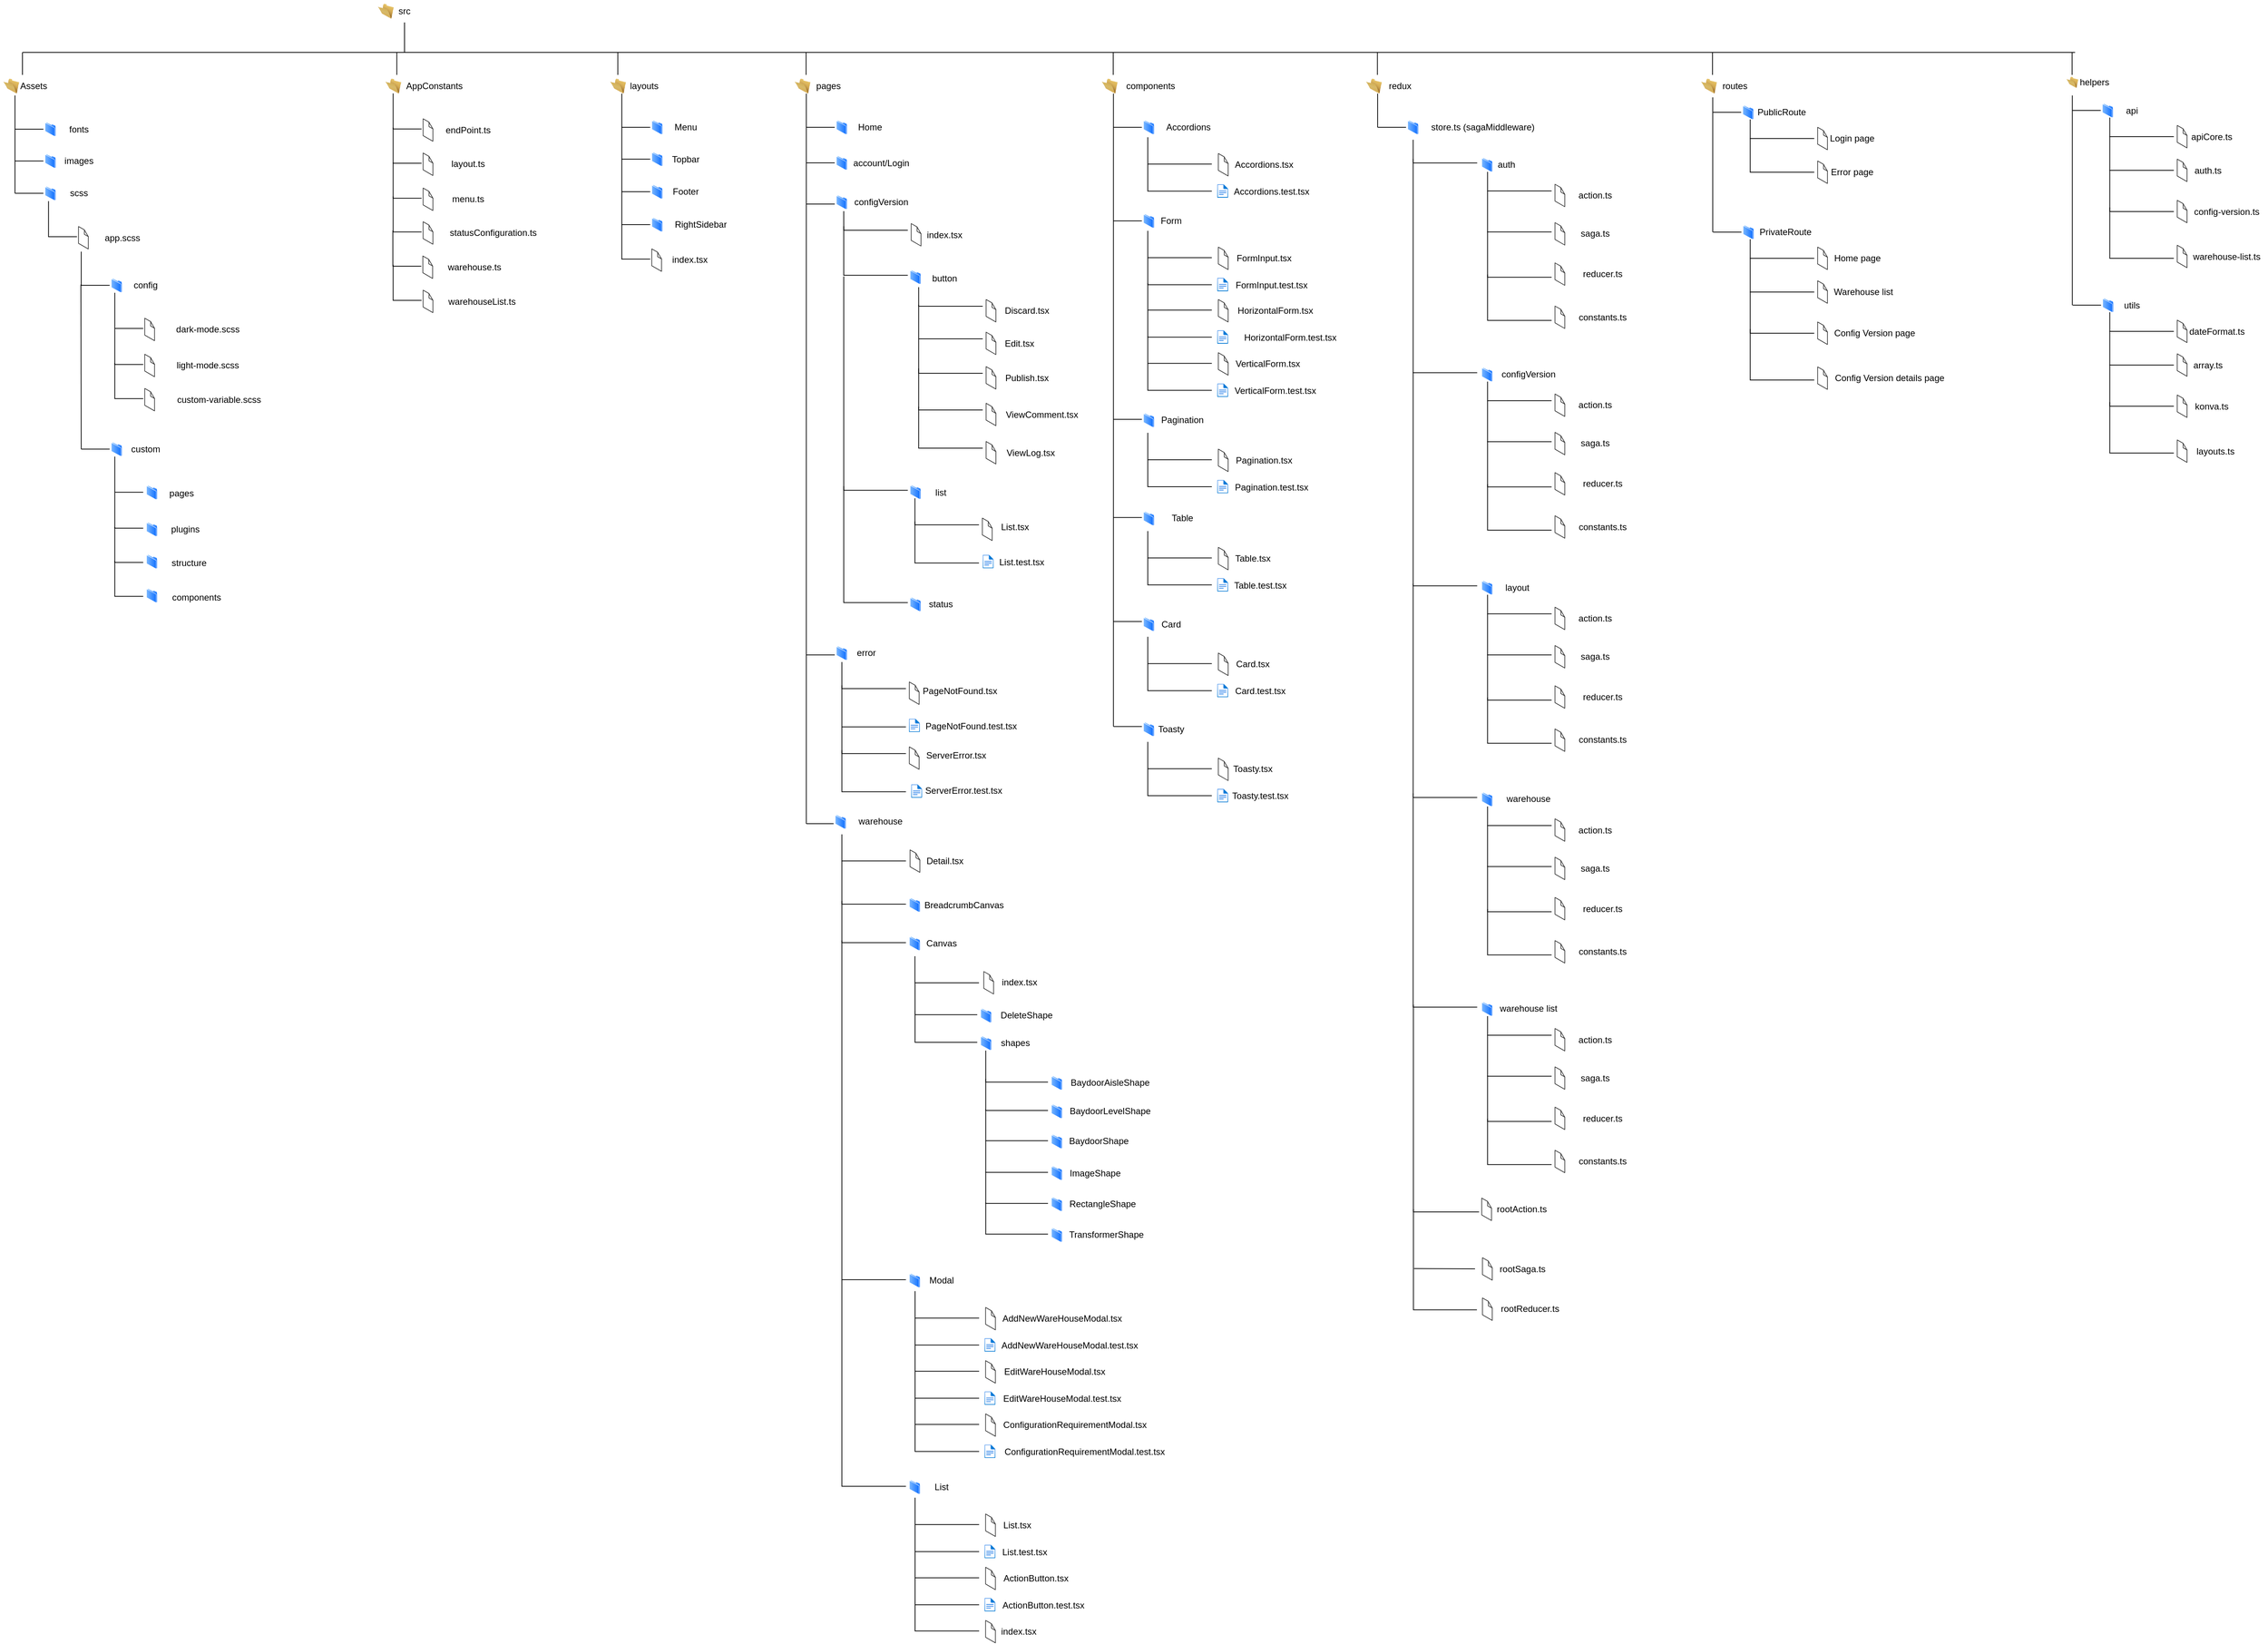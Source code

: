 <mxfile version="20.2.8" type="github">
  <diagram id="nXU3pfddEFUmAPJ9pOyv" name="Page-1">
    <mxGraphModel dx="1497" dy="802" grid="1" gridSize="10" guides="1" tooltips="1" connect="1" arrows="1" fold="1" page="1" pageScale="1" pageWidth="850" pageHeight="1100" math="0" shadow="0">
      <root>
        <mxCell id="0" />
        <mxCell id="1" parent="0" />
        <mxCell id="cjOnqs_CUeYG5httte-h-1" value="src" style="text;html=1;strokeColor=none;fillColor=none;align=center;verticalAlign=middle;whiteSpace=wrap;rounded=0;" vertex="1" parent="1">
          <mxGeometry x="530" y="50" width="60" height="30" as="geometry" />
        </mxCell>
        <mxCell id="cjOnqs_CUeYG5httte-h-2" value="" style="endArrow=none;html=1;rounded=0;entryX=0.5;entryY=1;entryDx=0;entryDy=0;" edge="1" parent="1" target="cjOnqs_CUeYG5httte-h-1">
          <mxGeometry width="50" height="50" relative="1" as="geometry">
            <mxPoint x="560" y="120" as="sourcePoint" />
            <mxPoint x="450" y="370" as="targetPoint" />
          </mxGeometry>
        </mxCell>
        <mxCell id="cjOnqs_CUeYG5httte-h-4" value="" style="endArrow=none;html=1;rounded=0;" edge="1" parent="1">
          <mxGeometry width="50" height="50" relative="1" as="geometry">
            <mxPoint x="50" y="120" as="sourcePoint" />
            <mxPoint x="2790" y="120" as="targetPoint" />
          </mxGeometry>
        </mxCell>
        <mxCell id="cjOnqs_CUeYG5httte-h-6" value="" style="endArrow=none;html=1;rounded=0;exitX=0.5;exitY=0;exitDx=0;exitDy=0;exitPerimeter=0;" edge="1" parent="1">
          <mxGeometry width="50" height="50" relative="1" as="geometry">
            <mxPoint x="50" y="150" as="sourcePoint" />
            <mxPoint x="50" y="120" as="targetPoint" />
          </mxGeometry>
        </mxCell>
        <mxCell id="cjOnqs_CUeYG5httte-h-3" value="" style="image;html=1;image=img/lib/clip_art/general/Empty_Folder_128x128.png" vertex="1" parent="1">
          <mxGeometry x="20" y="155" width="30" height="20" as="geometry" />
        </mxCell>
        <mxCell id="cjOnqs_CUeYG5httte-h-5" value="Assets" style="text;html=1;strokeColor=none;fillColor=none;align=center;verticalAlign=middle;whiteSpace=wrap;rounded=0;" vertex="1" parent="1">
          <mxGeometry x="40" y="150" width="50" height="30" as="geometry" />
        </mxCell>
        <mxCell id="cjOnqs_CUeYG5httte-h-16" value="" style="endArrow=none;html=1;rounded=0;exitX=0.5;exitY=0;exitDx=0;exitDy=0;exitPerimeter=0;" edge="1" parent="1">
          <mxGeometry width="50" height="50" relative="1" as="geometry">
            <mxPoint x="549.71" y="150" as="sourcePoint" />
            <mxPoint x="549.71" y="120" as="targetPoint" />
          </mxGeometry>
        </mxCell>
        <mxCell id="cjOnqs_CUeYG5httte-h-17" value="" style="image;html=1;image=img/lib/clip_art/general/Empty_Folder_128x128.png" vertex="1" parent="1">
          <mxGeometry x="530" y="155" width="30" height="20" as="geometry" />
        </mxCell>
        <mxCell id="cjOnqs_CUeYG5httte-h-18" value="AppConstants" style="text;html=1;strokeColor=none;fillColor=none;align=center;verticalAlign=middle;whiteSpace=wrap;rounded=0;" vertex="1" parent="1">
          <mxGeometry x="560" y="150" width="80" height="30" as="geometry" />
        </mxCell>
        <mxCell id="cjOnqs_CUeYG5httte-h-19" value="" style="endArrow=none;html=1;rounded=0;exitX=0.5;exitY=0;exitDx=0;exitDy=0;exitPerimeter=0;" edge="1" parent="1">
          <mxGeometry width="50" height="50" relative="1" as="geometry">
            <mxPoint x="844.75" y="150" as="sourcePoint" />
            <mxPoint x="844.75" y="120" as="targetPoint" />
          </mxGeometry>
        </mxCell>
        <mxCell id="cjOnqs_CUeYG5httte-h-20" value="" style="image;html=1;image=img/lib/clip_art/general/Empty_Folder_128x128.png" vertex="1" parent="1">
          <mxGeometry x="830" y="155" width="30" height="20" as="geometry" />
        </mxCell>
        <mxCell id="cjOnqs_CUeYG5httte-h-21" value="layouts" style="text;html=1;strokeColor=none;fillColor=none;align=center;verticalAlign=middle;whiteSpace=wrap;rounded=0;" vertex="1" parent="1">
          <mxGeometry x="840" y="150" width="80" height="30" as="geometry" />
        </mxCell>
        <mxCell id="cjOnqs_CUeYG5httte-h-23" value="" style="endArrow=none;html=1;rounded=0;exitX=0.5;exitY=0;exitDx=0;exitDy=0;exitPerimeter=0;" edge="1" parent="1">
          <mxGeometry width="50" height="50" relative="1" as="geometry">
            <mxPoint x="1096.02" y="150" as="sourcePoint" />
            <mxPoint x="1096.02" y="120" as="targetPoint" />
          </mxGeometry>
        </mxCell>
        <mxCell id="cjOnqs_CUeYG5httte-h-24" value="" style="image;html=1;image=img/lib/clip_art/general/Empty_Folder_128x128.png" vertex="1" parent="1">
          <mxGeometry x="1076.31" y="155" width="30" height="20" as="geometry" />
        </mxCell>
        <mxCell id="cjOnqs_CUeYG5httte-h-25" value="pages" style="text;html=1;strokeColor=none;fillColor=none;align=center;verticalAlign=middle;whiteSpace=wrap;rounded=0;" vertex="1" parent="1">
          <mxGeometry x="1086.31" y="150" width="80" height="30" as="geometry" />
        </mxCell>
        <mxCell id="cjOnqs_CUeYG5httte-h-26" value="" style="endArrow=none;html=1;rounded=0;exitX=0.5;exitY=0;exitDx=0;exitDy=0;exitPerimeter=0;" edge="1" parent="1">
          <mxGeometry width="50" height="50" relative="1" as="geometry">
            <mxPoint x="1506.02" y="150" as="sourcePoint" />
            <mxPoint x="1506.02" y="120" as="targetPoint" />
          </mxGeometry>
        </mxCell>
        <mxCell id="cjOnqs_CUeYG5httte-h-27" value="" style="image;html=1;image=img/lib/clip_art/general/Empty_Folder_128x128.png" vertex="1" parent="1">
          <mxGeometry x="1486.31" y="155" width="30" height="20" as="geometry" />
        </mxCell>
        <mxCell id="cjOnqs_CUeYG5httte-h-28" value="components" style="text;html=1;strokeColor=none;fillColor=none;align=center;verticalAlign=middle;whiteSpace=wrap;rounded=0;" vertex="1" parent="1">
          <mxGeometry x="1516.31" y="150" width="80" height="30" as="geometry" />
        </mxCell>
        <mxCell id="cjOnqs_CUeYG5httte-h-29" value="" style="endArrow=none;html=1;rounded=0;exitX=0.5;exitY=0;exitDx=0;exitDy=0;exitPerimeter=0;" edge="1" parent="1">
          <mxGeometry width="50" height="50" relative="1" as="geometry">
            <mxPoint x="1858.69" y="150" as="sourcePoint" />
            <mxPoint x="1858.69" y="120" as="targetPoint" />
          </mxGeometry>
        </mxCell>
        <mxCell id="cjOnqs_CUeYG5httte-h-30" value="" style="image;html=1;image=img/lib/clip_art/general/Empty_Folder_128x128.png" vertex="1" parent="1">
          <mxGeometry x="1838.98" y="155" width="30" height="20" as="geometry" />
        </mxCell>
        <mxCell id="cjOnqs_CUeYG5httte-h-31" value="redux" style="text;html=1;strokeColor=none;fillColor=none;align=center;verticalAlign=middle;whiteSpace=wrap;rounded=0;" vertex="1" parent="1">
          <mxGeometry x="1848.98" y="150" width="80" height="30" as="geometry" />
        </mxCell>
        <mxCell id="cjOnqs_CUeYG5httte-h-32" value="" style="endArrow=none;html=1;rounded=0;exitX=0.5;exitY=0;exitDx=0;exitDy=0;exitPerimeter=0;" edge="1" parent="1">
          <mxGeometry width="50" height="50" relative="1" as="geometry">
            <mxPoint x="2306.02" y="150" as="sourcePoint" />
            <mxPoint x="2306.02" y="120" as="targetPoint" />
          </mxGeometry>
        </mxCell>
        <mxCell id="cjOnqs_CUeYG5httte-h-33" value="" style="image;html=1;image=img/lib/clip_art/general/Empty_Folder_128x128.png" vertex="1" parent="1">
          <mxGeometry x="2286.31" y="155" width="30" height="20" as="geometry" />
        </mxCell>
        <mxCell id="cjOnqs_CUeYG5httte-h-34" value="routes" style="text;html=1;strokeColor=none;fillColor=none;align=center;verticalAlign=middle;whiteSpace=wrap;rounded=0;" vertex="1" parent="1">
          <mxGeometry x="2296.31" y="150" width="80" height="30" as="geometry" />
        </mxCell>
        <mxCell id="cjOnqs_CUeYG5httte-h-35" value="" style="endArrow=none;html=1;rounded=0;exitX=0.5;exitY=0;exitDx=0;exitDy=0;exitPerimeter=0;" edge="1" parent="1">
          <mxGeometry width="50" height="50" relative="1" as="geometry">
            <mxPoint x="2786.02" y="150" as="sourcePoint" />
            <mxPoint x="2786.02" y="120" as="targetPoint" />
          </mxGeometry>
        </mxCell>
        <mxCell id="cjOnqs_CUeYG5httte-h-36" value="" style="image;html=1;image=img/lib/clip_art/general/Empty_Folder_128x128.png" vertex="1" parent="1">
          <mxGeometry x="2776.31" y="152.5" width="20" height="15" as="geometry" />
        </mxCell>
        <mxCell id="cjOnqs_CUeYG5httte-h-37" value="helpers" style="text;html=1;strokeColor=none;fillColor=none;align=center;verticalAlign=middle;whiteSpace=wrap;rounded=0;" vertex="1" parent="1">
          <mxGeometry x="2776.31" y="150" width="80" height="20" as="geometry" />
        </mxCell>
        <mxCell id="cjOnqs_CUeYG5httte-h-38" value="" style="endArrow=none;html=1;rounded=0;" edge="1" parent="1">
          <mxGeometry width="50" height="50" relative="1" as="geometry">
            <mxPoint x="2786.31" y="457.5" as="sourcePoint" />
            <mxPoint x="2786.31" y="177.5" as="targetPoint" />
          </mxGeometry>
        </mxCell>
        <mxCell id="cjOnqs_CUeYG5httte-h-41" value="" style="endArrow=none;html=1;rounded=0;exitX=-0.141;exitY=0.497;exitDx=0;exitDy=0;exitPerimeter=0;" edge="1" parent="1" source="cjOnqs_CUeYG5httte-h-43">
          <mxGeometry width="50" height="50" relative="1" as="geometry">
            <mxPoint x="2846.31" y="197.48" as="sourcePoint" />
            <mxPoint x="2786.31" y="197.48" as="targetPoint" />
          </mxGeometry>
        </mxCell>
        <mxCell id="cjOnqs_CUeYG5httte-h-43" value="" style="aspect=fixed;perimeter=ellipsePerimeter;html=1;align=center;shadow=0;dashed=0;spacingTop=3;image;image=img/lib/active_directory/folder.svg;" vertex="1" parent="1">
          <mxGeometry x="2826.31" y="187.5" width="14.6" height="20" as="geometry" />
        </mxCell>
        <mxCell id="cjOnqs_CUeYG5httte-h-46" value="api" style="text;html=1;strokeColor=none;fillColor=none;align=center;verticalAlign=middle;whiteSpace=wrap;rounded=0;" vertex="1" parent="1">
          <mxGeometry x="2840.91" y="187.5" width="50" height="20" as="geometry" />
        </mxCell>
        <mxCell id="cjOnqs_CUeYG5httte-h-47" value="" style="endArrow=none;html=1;rounded=0;exitX=-0.141;exitY=0.497;exitDx=0;exitDy=0;exitPerimeter=0;" edge="1" parent="1" source="cjOnqs_CUeYG5httte-h-48">
          <mxGeometry width="50" height="50" relative="1" as="geometry">
            <mxPoint x="2846.71" y="457.48" as="sourcePoint" />
            <mxPoint x="2786.71" y="457.48" as="targetPoint" />
          </mxGeometry>
        </mxCell>
        <mxCell id="cjOnqs_CUeYG5httte-h-48" value="" style="aspect=fixed;perimeter=ellipsePerimeter;html=1;align=center;shadow=0;dashed=0;spacingTop=3;image;image=img/lib/active_directory/folder.svg;" vertex="1" parent="1">
          <mxGeometry x="2826.71" y="447.5" width="14.6" height="20" as="geometry" />
        </mxCell>
        <mxCell id="cjOnqs_CUeYG5httte-h-49" value="utils" style="text;html=1;strokeColor=none;fillColor=none;align=center;verticalAlign=middle;whiteSpace=wrap;rounded=0;" vertex="1" parent="1">
          <mxGeometry x="2841.31" y="447.5" width="50" height="20" as="geometry" />
        </mxCell>
        <mxCell id="cjOnqs_CUeYG5httte-h-50" value="" style="shape=partialRectangle;whiteSpace=wrap;html=1;top=0;left=0;fillColor=none;rotation=90;" vertex="1" parent="1">
          <mxGeometry x="2866.31" y="177.5" width="25" height="85" as="geometry" />
        </mxCell>
        <mxCell id="cjOnqs_CUeYG5httte-h-51" value="" style="verticalLabelPosition=bottom;html=1;verticalAlign=top;strokeWidth=1;align=center;outlineConnect=0;dashed=0;outlineConnect=0;shape=mxgraph.aws3d.file;aspect=fixed;strokeColor=#292929;" vertex="1" parent="1">
          <mxGeometry x="2926.31" y="217.5" width="13.09" height="30" as="geometry" />
        </mxCell>
        <mxCell id="cjOnqs_CUeYG5httte-h-52" value="apiCore.ts" style="text;html=1;strokeColor=none;fillColor=none;align=center;verticalAlign=middle;whiteSpace=wrap;rounded=0;" vertex="1" parent="1">
          <mxGeometry x="2939.4" y="222.5" width="66.91" height="20" as="geometry" />
        </mxCell>
        <mxCell id="cjOnqs_CUeYG5httte-h-53" value="" style="shape=partialRectangle;whiteSpace=wrap;html=1;top=0;left=0;fillColor=none;rotation=90;" vertex="1" parent="1">
          <mxGeometry x="2856.31" y="212.5" width="45" height="85" as="geometry" />
        </mxCell>
        <mxCell id="cjOnqs_CUeYG5httte-h-54" value="" style="verticalLabelPosition=bottom;html=1;verticalAlign=top;strokeWidth=1;align=center;outlineConnect=0;dashed=0;outlineConnect=0;shape=mxgraph.aws3d.file;aspect=fixed;strokeColor=#292929;" vertex="1" parent="1">
          <mxGeometry x="2926.31" y="262.5" width="13.09" height="30" as="geometry" />
        </mxCell>
        <mxCell id="cjOnqs_CUeYG5httte-h-55" value="auth.ts" style="text;html=1;strokeColor=none;fillColor=none;align=center;verticalAlign=middle;whiteSpace=wrap;rounded=0;" vertex="1" parent="1">
          <mxGeometry x="2939.4" y="267.5" width="56.91" height="20" as="geometry" />
        </mxCell>
        <mxCell id="cjOnqs_CUeYG5httte-h-56" value="" style="shape=partialRectangle;whiteSpace=wrap;html=1;top=0;left=0;fillColor=none;rotation=90;" vertex="1" parent="1">
          <mxGeometry x="2851.31" y="262.5" width="55" height="85" as="geometry" />
        </mxCell>
        <mxCell id="cjOnqs_CUeYG5httte-h-57" value="" style="verticalLabelPosition=bottom;html=1;verticalAlign=top;strokeWidth=1;align=center;outlineConnect=0;dashed=0;outlineConnect=0;shape=mxgraph.aws3d.file;aspect=fixed;strokeColor=#292929;" vertex="1" parent="1">
          <mxGeometry x="2926.31" y="317.5" width="13.09" height="30" as="geometry" />
        </mxCell>
        <mxCell id="cjOnqs_CUeYG5httte-h-58" value="config-version.ts" style="text;html=1;strokeColor=none;fillColor=none;align=center;verticalAlign=middle;whiteSpace=wrap;rounded=0;" vertex="1" parent="1">
          <mxGeometry x="2939.4" y="322.5" width="106.91" height="20" as="geometry" />
        </mxCell>
        <mxCell id="cjOnqs_CUeYG5httte-h-59" value="" style="shape=partialRectangle;whiteSpace=wrap;html=1;top=0;left=0;fillColor=none;rotation=90;" vertex="1" parent="1">
          <mxGeometry x="2845.06" y="318.75" width="67.5" height="85" as="geometry" />
        </mxCell>
        <mxCell id="cjOnqs_CUeYG5httte-h-60" value="" style="verticalLabelPosition=bottom;html=1;verticalAlign=top;strokeWidth=1;align=center;outlineConnect=0;dashed=0;outlineConnect=0;shape=mxgraph.aws3d.file;aspect=fixed;strokeColor=#292929;" vertex="1" parent="1">
          <mxGeometry x="2926.31" y="377.5" width="13.09" height="30" as="geometry" />
        </mxCell>
        <mxCell id="cjOnqs_CUeYG5httte-h-61" value="warehouse-list.ts" style="text;html=1;strokeColor=none;fillColor=none;align=center;verticalAlign=middle;whiteSpace=wrap;rounded=0;" vertex="1" parent="1">
          <mxGeometry x="2939.4" y="382.5" width="106.91" height="20" as="geometry" />
        </mxCell>
        <mxCell id="cjOnqs_CUeYG5httte-h-62" value="" style="image;html=1;image=img/lib/clip_art/general/Empty_Folder_128x128.png" vertex="1" parent="1">
          <mxGeometry x="520" y="55" width="30" height="20" as="geometry" />
        </mxCell>
        <mxCell id="cjOnqs_CUeYG5httte-h-63" value="" style="shape=partialRectangle;whiteSpace=wrap;html=1;top=0;left=0;fillColor=none;rotation=90;" vertex="1" parent="1">
          <mxGeometry x="2866.31" y="437.5" width="25" height="85" as="geometry" />
        </mxCell>
        <mxCell id="cjOnqs_CUeYG5httte-h-64" value="" style="verticalLabelPosition=bottom;html=1;verticalAlign=top;strokeWidth=1;align=center;outlineConnect=0;dashed=0;outlineConnect=0;shape=mxgraph.aws3d.file;aspect=fixed;strokeColor=#292929;" vertex="1" parent="1">
          <mxGeometry x="2926.31" y="477.5" width="13.09" height="30" as="geometry" />
        </mxCell>
        <mxCell id="cjOnqs_CUeYG5httte-h-65" value="dateFormat.ts" style="text;html=1;strokeColor=none;fillColor=none;align=center;verticalAlign=middle;whiteSpace=wrap;rounded=0;" vertex="1" parent="1">
          <mxGeometry x="2946.31" y="482.5" width="66.91" height="20" as="geometry" />
        </mxCell>
        <mxCell id="cjOnqs_CUeYG5httte-h-66" value="" style="shape=partialRectangle;whiteSpace=wrap;html=1;top=0;left=0;fillColor=none;rotation=90;" vertex="1" parent="1">
          <mxGeometry x="2856.31" y="472.5" width="45" height="85" as="geometry" />
        </mxCell>
        <mxCell id="cjOnqs_CUeYG5httte-h-67" value="" style="verticalLabelPosition=bottom;html=1;verticalAlign=top;strokeWidth=1;align=center;outlineConnect=0;dashed=0;outlineConnect=0;shape=mxgraph.aws3d.file;aspect=fixed;strokeColor=#292929;" vertex="1" parent="1">
          <mxGeometry x="2926.31" y="522.5" width="13.09" height="30" as="geometry" />
        </mxCell>
        <mxCell id="cjOnqs_CUeYG5httte-h-68" value="array.ts" style="text;html=1;strokeColor=none;fillColor=none;align=center;verticalAlign=middle;whiteSpace=wrap;rounded=0;" vertex="1" parent="1">
          <mxGeometry x="2939.4" y="527.5" width="56.91" height="20" as="geometry" />
        </mxCell>
        <mxCell id="cjOnqs_CUeYG5httte-h-69" value="" style="shape=partialRectangle;whiteSpace=wrap;html=1;top=0;left=0;fillColor=none;rotation=90;" vertex="1" parent="1">
          <mxGeometry x="2851.31" y="522.5" width="55" height="85" as="geometry" />
        </mxCell>
        <mxCell id="cjOnqs_CUeYG5httte-h-70" value="" style="verticalLabelPosition=bottom;html=1;verticalAlign=top;strokeWidth=1;align=center;outlineConnect=0;dashed=0;outlineConnect=0;shape=mxgraph.aws3d.file;aspect=fixed;strokeColor=#292929;" vertex="1" parent="1">
          <mxGeometry x="2926.31" y="577.5" width="13.09" height="30" as="geometry" />
        </mxCell>
        <mxCell id="cjOnqs_CUeYG5httte-h-71" value="konva.ts" style="text;html=1;strokeColor=none;fillColor=none;align=center;verticalAlign=middle;whiteSpace=wrap;rounded=0;" vertex="1" parent="1">
          <mxGeometry x="2939.4" y="582.5" width="66.91" height="20" as="geometry" />
        </mxCell>
        <mxCell id="cjOnqs_CUeYG5httte-h-72" value="" style="shape=partialRectangle;whiteSpace=wrap;html=1;top=0;left=0;fillColor=none;rotation=90;" vertex="1" parent="1">
          <mxGeometry x="2845.06" y="578.75" width="67.5" height="85" as="geometry" />
        </mxCell>
        <mxCell id="cjOnqs_CUeYG5httte-h-73" value="" style="verticalLabelPosition=bottom;html=1;verticalAlign=top;strokeWidth=1;align=center;outlineConnect=0;dashed=0;outlineConnect=0;shape=mxgraph.aws3d.file;aspect=fixed;strokeColor=#292929;" vertex="1" parent="1">
          <mxGeometry x="2926.31" y="637.5" width="13.09" height="30" as="geometry" />
        </mxCell>
        <mxCell id="cjOnqs_CUeYG5httte-h-74" value="layouts.ts" style="text;html=1;strokeColor=none;fillColor=none;align=center;verticalAlign=middle;whiteSpace=wrap;rounded=0;" vertex="1" parent="1">
          <mxGeometry x="2939.4" y="642.5" width="76.91" height="20" as="geometry" />
        </mxCell>
        <mxCell id="cjOnqs_CUeYG5httte-h-75" value="" style="endArrow=none;html=1;rounded=0;" edge="1" parent="1">
          <mxGeometry width="50" height="50" relative="1" as="geometry">
            <mxPoint x="2306.31" y="360" as="sourcePoint" />
            <mxPoint x="2306.31" y="180" as="targetPoint" />
          </mxGeometry>
        </mxCell>
        <mxCell id="cjOnqs_CUeYG5httte-h-76" value="" style="endArrow=none;html=1;rounded=0;exitX=-0.141;exitY=0.497;exitDx=0;exitDy=0;exitPerimeter=0;" edge="1" parent="1" source="cjOnqs_CUeYG5httte-h-77">
          <mxGeometry width="50" height="50" relative="1" as="geometry">
            <mxPoint x="2366.31" y="199.98" as="sourcePoint" />
            <mxPoint x="2306.31" y="199.98" as="targetPoint" />
          </mxGeometry>
        </mxCell>
        <mxCell id="cjOnqs_CUeYG5httte-h-77" value="" style="aspect=fixed;perimeter=ellipsePerimeter;html=1;align=center;shadow=0;dashed=0;spacingTop=3;image;image=img/lib/active_directory/folder.svg;" vertex="1" parent="1">
          <mxGeometry x="2346.31" y="190" width="14.6" height="20" as="geometry" />
        </mxCell>
        <mxCell id="cjOnqs_CUeYG5httte-h-78" value="PublicRoute" style="text;html=1;strokeColor=none;fillColor=none;align=center;verticalAlign=middle;whiteSpace=wrap;rounded=0;" vertex="1" parent="1">
          <mxGeometry x="2360.91" y="190" width="75.4" height="20" as="geometry" />
        </mxCell>
        <mxCell id="cjOnqs_CUeYG5httte-h-79" value="" style="endArrow=none;html=1;rounded=0;exitX=-0.141;exitY=0.497;exitDx=0;exitDy=0;exitPerimeter=0;" edge="1" parent="1" source="cjOnqs_CUeYG5httte-h-80">
          <mxGeometry width="50" height="50" relative="1" as="geometry">
            <mxPoint x="2366.71" y="359.98" as="sourcePoint" />
            <mxPoint x="2306.71" y="359.98" as="targetPoint" />
          </mxGeometry>
        </mxCell>
        <mxCell id="cjOnqs_CUeYG5httte-h-80" value="" style="aspect=fixed;perimeter=ellipsePerimeter;html=1;align=center;shadow=0;dashed=0;spacingTop=3;image;image=img/lib/active_directory/folder.svg;" vertex="1" parent="1">
          <mxGeometry x="2346.71" y="350" width="14.6" height="20" as="geometry" />
        </mxCell>
        <mxCell id="cjOnqs_CUeYG5httte-h-81" value="PrivateRoute" style="text;html=1;strokeColor=none;fillColor=none;align=center;verticalAlign=middle;whiteSpace=wrap;rounded=0;" vertex="1" parent="1">
          <mxGeometry x="2361.31" y="350" width="85" height="20" as="geometry" />
        </mxCell>
        <mxCell id="cjOnqs_CUeYG5httte-h-82" value="" style="shape=partialRectangle;whiteSpace=wrap;html=1;top=0;left=0;fillColor=none;rotation=90;" vertex="1" parent="1">
          <mxGeometry x="2386.31" y="180" width="25" height="85" as="geometry" />
        </mxCell>
        <mxCell id="cjOnqs_CUeYG5httte-h-83" value="" style="verticalLabelPosition=bottom;html=1;verticalAlign=top;strokeWidth=1;align=center;outlineConnect=0;dashed=0;outlineConnect=0;shape=mxgraph.aws3d.file;aspect=fixed;strokeColor=#292929;" vertex="1" parent="1">
          <mxGeometry x="2446.31" y="220" width="13.09" height="30" as="geometry" />
        </mxCell>
        <mxCell id="cjOnqs_CUeYG5httte-h-84" value="Login page" style="text;html=1;strokeColor=none;fillColor=none;align=center;verticalAlign=middle;whiteSpace=wrap;rounded=0;" vertex="1" parent="1">
          <mxGeometry x="2459.4" y="225" width="66.91" height="20" as="geometry" />
        </mxCell>
        <mxCell id="cjOnqs_CUeYG5httte-h-85" value="" style="shape=partialRectangle;whiteSpace=wrap;html=1;top=0;left=0;fillColor=none;rotation=90;" vertex="1" parent="1">
          <mxGeometry x="2376.31" y="215" width="45" height="85" as="geometry" />
        </mxCell>
        <mxCell id="cjOnqs_CUeYG5httte-h-86" value="" style="verticalLabelPosition=bottom;html=1;verticalAlign=top;strokeWidth=1;align=center;outlineConnect=0;dashed=0;outlineConnect=0;shape=mxgraph.aws3d.file;aspect=fixed;strokeColor=#292929;" vertex="1" parent="1">
          <mxGeometry x="2446.31" y="265" width="13.09" height="30" as="geometry" />
        </mxCell>
        <mxCell id="cjOnqs_CUeYG5httte-h-87" value="Error page" style="text;html=1;strokeColor=none;fillColor=none;align=center;verticalAlign=middle;whiteSpace=wrap;rounded=0;" vertex="1" parent="1">
          <mxGeometry x="2459.4" y="270" width="66.91" height="20" as="geometry" />
        </mxCell>
        <mxCell id="cjOnqs_CUeYG5httte-h-94" value="" style="shape=partialRectangle;whiteSpace=wrap;html=1;top=0;left=0;fillColor=none;rotation=90;" vertex="1" parent="1">
          <mxGeometry x="2386.31" y="340" width="25" height="85" as="geometry" />
        </mxCell>
        <mxCell id="cjOnqs_CUeYG5httte-h-95" value="" style="verticalLabelPosition=bottom;html=1;verticalAlign=top;strokeWidth=1;align=center;outlineConnect=0;dashed=0;outlineConnect=0;shape=mxgraph.aws3d.file;aspect=fixed;strokeColor=#292929;" vertex="1" parent="1">
          <mxGeometry x="2446.31" y="380" width="13.09" height="30" as="geometry" />
        </mxCell>
        <mxCell id="cjOnqs_CUeYG5httte-h-96" value="Home page" style="text;html=1;strokeColor=none;fillColor=none;align=center;verticalAlign=middle;whiteSpace=wrap;rounded=0;" vertex="1" parent="1">
          <mxGeometry x="2466.31" y="385" width="66.91" height="20" as="geometry" />
        </mxCell>
        <mxCell id="cjOnqs_CUeYG5httte-h-97" value="" style="shape=partialRectangle;whiteSpace=wrap;html=1;top=0;left=0;fillColor=none;rotation=90;" vertex="1" parent="1">
          <mxGeometry x="2376.31" y="375" width="45" height="85" as="geometry" />
        </mxCell>
        <mxCell id="cjOnqs_CUeYG5httte-h-98" value="" style="verticalLabelPosition=bottom;html=1;verticalAlign=top;strokeWidth=1;align=center;outlineConnect=0;dashed=0;outlineConnect=0;shape=mxgraph.aws3d.file;aspect=fixed;strokeColor=#292929;" vertex="1" parent="1">
          <mxGeometry x="2446.31" y="425" width="13.09" height="30" as="geometry" />
        </mxCell>
        <mxCell id="cjOnqs_CUeYG5httte-h-99" value="Warehouse list" style="text;html=1;strokeColor=none;fillColor=none;align=center;verticalAlign=middle;whiteSpace=wrap;rounded=0;" vertex="1" parent="1">
          <mxGeometry x="2459.4" y="430" width="96.91" height="20" as="geometry" />
        </mxCell>
        <mxCell id="cjOnqs_CUeYG5httte-h-100" value="" style="shape=partialRectangle;whiteSpace=wrap;html=1;top=0;left=0;fillColor=none;rotation=90;" vertex="1" parent="1">
          <mxGeometry x="2371.31" y="425" width="55" height="85" as="geometry" />
        </mxCell>
        <mxCell id="cjOnqs_CUeYG5httte-h-101" value="" style="verticalLabelPosition=bottom;html=1;verticalAlign=top;strokeWidth=1;align=center;outlineConnect=0;dashed=0;outlineConnect=0;shape=mxgraph.aws3d.file;aspect=fixed;strokeColor=#292929;" vertex="1" parent="1">
          <mxGeometry x="2446.31" y="480" width="13.09" height="30" as="geometry" />
        </mxCell>
        <mxCell id="cjOnqs_CUeYG5httte-h-102" value="Config Version page" style="text;html=1;strokeColor=none;fillColor=none;align=center;verticalAlign=middle;whiteSpace=wrap;rounded=0;" vertex="1" parent="1">
          <mxGeometry x="2459.4" y="485" width="126.91" height="20" as="geometry" />
        </mxCell>
        <mxCell id="cjOnqs_CUeYG5httte-h-103" value="" style="shape=partialRectangle;whiteSpace=wrap;html=1;top=0;left=0;fillColor=none;rotation=90;" vertex="1" parent="1">
          <mxGeometry x="2365.06" y="481.25" width="67.5" height="85" as="geometry" />
        </mxCell>
        <mxCell id="cjOnqs_CUeYG5httte-h-104" value="" style="verticalLabelPosition=bottom;html=1;verticalAlign=top;strokeWidth=1;align=center;outlineConnect=0;dashed=0;outlineConnect=0;shape=mxgraph.aws3d.file;aspect=fixed;strokeColor=#292929;" vertex="1" parent="1">
          <mxGeometry x="2446.31" y="540" width="13.09" height="30" as="geometry" />
        </mxCell>
        <mxCell id="cjOnqs_CUeYG5httte-h-105" value="Config Version details page" style="text;html=1;strokeColor=none;fillColor=none;align=center;verticalAlign=middle;whiteSpace=wrap;rounded=0;" vertex="1" parent="1">
          <mxGeometry x="2459.4" y="545" width="166.91" height="20" as="geometry" />
        </mxCell>
        <mxCell id="cjOnqs_CUeYG5httte-h-106" value="" style="endArrow=none;html=1;rounded=0;exitX=-0.141;exitY=0.497;exitDx=0;exitDy=0;exitPerimeter=0;" edge="1" parent="1" source="cjOnqs_CUeYG5httte-h-107">
          <mxGeometry width="50" height="50" relative="1" as="geometry">
            <mxPoint x="1918.98" y="219.98" as="sourcePoint" />
            <mxPoint x="1858.98" y="219.98" as="targetPoint" />
          </mxGeometry>
        </mxCell>
        <mxCell id="cjOnqs_CUeYG5httte-h-107" value="" style="aspect=fixed;perimeter=ellipsePerimeter;html=1;align=center;shadow=0;dashed=0;spacingTop=3;image;image=img/lib/active_directory/folder.svg;" vertex="1" parent="1">
          <mxGeometry x="1898.98" y="210" width="14.6" height="20" as="geometry" />
        </mxCell>
        <mxCell id="cjOnqs_CUeYG5httte-h-108" value="store.ts (sagaMiddleware)" style="text;html=1;strokeColor=none;fillColor=none;align=center;verticalAlign=middle;whiteSpace=wrap;rounded=0;" vertex="1" parent="1">
          <mxGeometry x="1920.05" y="210" width="158.93" height="20" as="geometry" />
        </mxCell>
        <mxCell id="cjOnqs_CUeYG5httte-h-118" value="" style="shape=partialRectangle;whiteSpace=wrap;html=1;top=0;left=0;fillColor=none;rotation=90;" vertex="1" parent="1">
          <mxGeometry x="1812.18" y="1486.8" width="276.21" height="87.18" as="geometry" />
        </mxCell>
        <mxCell id="cjOnqs_CUeYG5httte-h-119" value="" style="verticalLabelPosition=bottom;html=1;verticalAlign=top;strokeWidth=1;align=center;outlineConnect=0;dashed=0;outlineConnect=0;shape=mxgraph.aws3d.file;aspect=fixed;strokeColor=#292929;" vertex="1" parent="1">
          <mxGeometry x="1997.88" y="1650" width="13.09" height="30" as="geometry" />
        </mxCell>
        <mxCell id="cjOnqs_CUeYG5httte-h-120" value="rootAction.ts" style="text;html=1;strokeColor=none;fillColor=none;align=center;verticalAlign=middle;whiteSpace=wrap;rounded=0;" vertex="1" parent="1">
          <mxGeometry x="2017.88" y="1655" width="66.91" height="20" as="geometry" />
        </mxCell>
        <mxCell id="cjOnqs_CUeYG5httte-h-125" value="" style="verticalLabelPosition=bottom;html=1;verticalAlign=top;strokeWidth=1;align=center;outlineConnect=0;dashed=0;outlineConnect=0;shape=mxgraph.aws3d.file;aspect=fixed;strokeColor=#292929;" vertex="1" parent="1">
          <mxGeometry x="1998.87" y="1729.62" width="13.09" height="30" as="geometry" />
        </mxCell>
        <mxCell id="cjOnqs_CUeYG5httte-h-126" value="rootSaga.ts" style="text;html=1;strokeColor=none;fillColor=none;align=center;verticalAlign=middle;whiteSpace=wrap;rounded=0;" vertex="1" parent="1">
          <mxGeometry x="2011.96" y="1734.62" width="81.06" height="20" as="geometry" />
        </mxCell>
        <mxCell id="cjOnqs_CUeYG5httte-h-127" value="" style="shape=partialRectangle;whiteSpace=wrap;html=1;top=0;left=0;fillColor=none;rotation=90;" vertex="1" parent="1">
          <mxGeometry x="1881.95" y="1690.22" width="133.85" height="84.24" as="geometry" />
        </mxCell>
        <mxCell id="cjOnqs_CUeYG5httte-h-128" value="" style="verticalLabelPosition=bottom;html=1;verticalAlign=top;strokeWidth=1;align=center;outlineConnect=0;dashed=0;outlineConnect=0;shape=mxgraph.aws3d.file;aspect=fixed;strokeColor=#292929;" vertex="1" parent="1">
          <mxGeometry x="1998.87" y="1783.37" width="13.09" height="30" as="geometry" />
        </mxCell>
        <mxCell id="cjOnqs_CUeYG5httte-h-129" value="rootReducer.ts" style="text;html=1;strokeColor=none;fillColor=none;align=center;verticalAlign=middle;whiteSpace=wrap;rounded=0;" vertex="1" parent="1">
          <mxGeometry x="2011.96" y="1788.37" width="101.06" height="20" as="geometry" />
        </mxCell>
        <mxCell id="cjOnqs_CUeYG5httte-h-130" value="" style="endArrow=none;html=1;rounded=0;" edge="1" parent="1">
          <mxGeometry width="50" height="50" relative="1" as="geometry">
            <mxPoint x="1858.98" y="220" as="sourcePoint" />
            <mxPoint x="1858.98" y="175" as="targetPoint" />
          </mxGeometry>
        </mxCell>
        <mxCell id="cjOnqs_CUeYG5httte-h-132" value="" style="shape=partialRectangle;whiteSpace=wrap;html=1;top=0;left=0;fillColor=none;rotation=90;" vertex="1" parent="1">
          <mxGeometry x="1933.65" y="209.89" width="30.44" height="85" as="geometry" />
        </mxCell>
        <mxCell id="cjOnqs_CUeYG5httte-h-135" value="" style="aspect=fixed;perimeter=ellipsePerimeter;html=1;align=center;shadow=0;dashed=0;spacingTop=3;image;image=img/lib/active_directory/folder.svg;" vertex="1" parent="1">
          <mxGeometry x="1997.88" y="260" width="14.6" height="20" as="geometry" />
        </mxCell>
        <mxCell id="cjOnqs_CUeYG5httte-h-137" value="auth" style="text;html=1;strokeColor=none;fillColor=none;align=center;verticalAlign=middle;whiteSpace=wrap;rounded=0;" vertex="1" parent="1">
          <mxGeometry x="2012.48" y="260" width="38.01" height="20" as="geometry" />
        </mxCell>
        <mxCell id="cjOnqs_CUeYG5httte-h-138" value="" style="shape=partialRectangle;whiteSpace=wrap;html=1;top=0;left=0;fillColor=none;rotation=90;" vertex="1" parent="1">
          <mxGeometry x="2035.71" y="250" width="25" height="85" as="geometry" />
        </mxCell>
        <mxCell id="cjOnqs_CUeYG5httte-h-139" value="" style="verticalLabelPosition=bottom;html=1;verticalAlign=top;strokeWidth=1;align=center;outlineConnect=0;dashed=0;outlineConnect=0;shape=mxgraph.aws3d.file;aspect=fixed;strokeColor=#292929;" vertex="1" parent="1">
          <mxGeometry x="2095.71" y="296.06" width="13.09" height="30" as="geometry" />
        </mxCell>
        <mxCell id="cjOnqs_CUeYG5httte-h-140" value="action.ts" style="text;html=1;strokeColor=none;fillColor=none;align=center;verticalAlign=middle;whiteSpace=wrap;rounded=0;" vertex="1" parent="1">
          <mxGeometry x="2115.71" y="301.06" width="66.91" height="20" as="geometry" />
        </mxCell>
        <mxCell id="cjOnqs_CUeYG5httte-h-141" value="" style="shape=partialRectangle;whiteSpace=wrap;html=1;top=0;left=0;fillColor=none;rotation=90;" vertex="1" parent="1">
          <mxGeometry x="2020.91" y="290" width="54.58" height="85" as="geometry" />
        </mxCell>
        <mxCell id="cjOnqs_CUeYG5httte-h-142" value="" style="verticalLabelPosition=bottom;html=1;verticalAlign=top;strokeWidth=1;align=center;outlineConnect=0;dashed=0;outlineConnect=0;shape=mxgraph.aws3d.file;aspect=fixed;strokeColor=#292929;" vertex="1" parent="1">
          <mxGeometry x="2095.71" y="347.31" width="13.09" height="30" as="geometry" />
        </mxCell>
        <mxCell id="cjOnqs_CUeYG5httte-h-143" value="saga.ts" style="text;html=1;strokeColor=none;fillColor=none;align=center;verticalAlign=middle;whiteSpace=wrap;rounded=0;" vertex="1" parent="1">
          <mxGeometry x="2108.8" y="352.31" width="81.06" height="20" as="geometry" />
        </mxCell>
        <mxCell id="cjOnqs_CUeYG5httte-h-144" value="" style="shape=partialRectangle;whiteSpace=wrap;html=1;top=0;left=0;fillColor=none;rotation=90;" vertex="1" parent="1">
          <mxGeometry x="2017.88" y="347.37" width="60.66" height="85" as="geometry" />
        </mxCell>
        <mxCell id="cjOnqs_CUeYG5httte-h-145" value="" style="verticalLabelPosition=bottom;html=1;verticalAlign=top;strokeWidth=1;align=center;outlineConnect=0;dashed=0;outlineConnect=0;shape=mxgraph.aws3d.file;aspect=fixed;strokeColor=#292929;" vertex="1" parent="1">
          <mxGeometry x="2095.71" y="401.06" width="13.09" height="30" as="geometry" />
        </mxCell>
        <mxCell id="cjOnqs_CUeYG5httte-h-146" value="reducer.ts" style="text;html=1;strokeColor=none;fillColor=none;align=center;verticalAlign=middle;whiteSpace=wrap;rounded=0;" vertex="1" parent="1">
          <mxGeometry x="2108.8" y="406.06" width="101.06" height="20" as="geometry" />
        </mxCell>
        <mxCell id="cjOnqs_CUeYG5httte-h-147" value="" style="shape=partialRectangle;whiteSpace=wrap;html=1;top=0;left=0;fillColor=none;rotation=90;" vertex="1" parent="1">
          <mxGeometry x="2017.88" y="405" width="60.66" height="85" as="geometry" />
        </mxCell>
        <mxCell id="cjOnqs_CUeYG5httte-h-148" value="" style="verticalLabelPosition=bottom;html=1;verticalAlign=top;strokeWidth=1;align=center;outlineConnect=0;dashed=0;outlineConnect=0;shape=mxgraph.aws3d.file;aspect=fixed;strokeColor=#292929;" vertex="1" parent="1">
          <mxGeometry x="2095.71" y="458.69" width="13.09" height="30" as="geometry" />
        </mxCell>
        <mxCell id="cjOnqs_CUeYG5httte-h-149" value="constants.ts" style="text;html=1;strokeColor=none;fillColor=none;align=center;verticalAlign=middle;whiteSpace=wrap;rounded=0;" vertex="1" parent="1">
          <mxGeometry x="2108.8" y="463.69" width="101.06" height="20" as="geometry" />
        </mxCell>
        <mxCell id="cjOnqs_CUeYG5httte-h-150" value="" style="shape=partialRectangle;whiteSpace=wrap;html=1;top=0;left=0;fillColor=none;rotation=90;" vertex="1" parent="1">
          <mxGeometry x="1806.31" y="362.67" width="285.11" height="85" as="geometry" />
        </mxCell>
        <mxCell id="cjOnqs_CUeYG5httte-h-151" value="" style="aspect=fixed;perimeter=ellipsePerimeter;html=1;align=center;shadow=0;dashed=0;spacingTop=3;image;image=img/lib/active_directory/folder.svg;" vertex="1" parent="1">
          <mxGeometry x="1997.88" y="540.11" width="14.6" height="20" as="geometry" />
        </mxCell>
        <mxCell id="cjOnqs_CUeYG5httte-h-152" value="configVersion" style="text;html=1;strokeColor=none;fillColor=none;align=center;verticalAlign=middle;whiteSpace=wrap;rounded=0;" vertex="1" parent="1">
          <mxGeometry x="2012.48" y="540.11" width="96.5" height="20" as="geometry" />
        </mxCell>
        <mxCell id="cjOnqs_CUeYG5httte-h-153" value="" style="shape=partialRectangle;whiteSpace=wrap;html=1;top=0;left=0;fillColor=none;rotation=90;" vertex="1" parent="1">
          <mxGeometry x="2035.71" y="530.11" width="25" height="85" as="geometry" />
        </mxCell>
        <mxCell id="cjOnqs_CUeYG5httte-h-154" value="" style="verticalLabelPosition=bottom;html=1;verticalAlign=top;strokeWidth=1;align=center;outlineConnect=0;dashed=0;outlineConnect=0;shape=mxgraph.aws3d.file;aspect=fixed;strokeColor=#292929;" vertex="1" parent="1">
          <mxGeometry x="2095.71" y="576.17" width="13.09" height="30" as="geometry" />
        </mxCell>
        <mxCell id="cjOnqs_CUeYG5httte-h-155" value="action.ts" style="text;html=1;strokeColor=none;fillColor=none;align=center;verticalAlign=middle;whiteSpace=wrap;rounded=0;" vertex="1" parent="1">
          <mxGeometry x="2115.71" y="581.17" width="66.91" height="20" as="geometry" />
        </mxCell>
        <mxCell id="cjOnqs_CUeYG5httte-h-156" value="" style="shape=partialRectangle;whiteSpace=wrap;html=1;top=0;left=0;fillColor=none;rotation=90;" vertex="1" parent="1">
          <mxGeometry x="2020.91" y="570.11" width="54.58" height="85" as="geometry" />
        </mxCell>
        <mxCell id="cjOnqs_CUeYG5httte-h-157" value="" style="verticalLabelPosition=bottom;html=1;verticalAlign=top;strokeWidth=1;align=center;outlineConnect=0;dashed=0;outlineConnect=0;shape=mxgraph.aws3d.file;aspect=fixed;strokeColor=#292929;" vertex="1" parent="1">
          <mxGeometry x="2095.71" y="627.42" width="13.09" height="30" as="geometry" />
        </mxCell>
        <mxCell id="cjOnqs_CUeYG5httte-h-158" value="saga.ts" style="text;html=1;strokeColor=none;fillColor=none;align=center;verticalAlign=middle;whiteSpace=wrap;rounded=0;" vertex="1" parent="1">
          <mxGeometry x="2108.8" y="632.42" width="81.06" height="20" as="geometry" />
        </mxCell>
        <mxCell id="cjOnqs_CUeYG5httte-h-159" value="" style="shape=partialRectangle;whiteSpace=wrap;html=1;top=0;left=0;fillColor=none;rotation=90;" vertex="1" parent="1">
          <mxGeometry x="2017.88" y="627.48" width="60.66" height="85" as="geometry" />
        </mxCell>
        <mxCell id="cjOnqs_CUeYG5httte-h-160" value="" style="verticalLabelPosition=bottom;html=1;verticalAlign=top;strokeWidth=1;align=center;outlineConnect=0;dashed=0;outlineConnect=0;shape=mxgraph.aws3d.file;aspect=fixed;strokeColor=#292929;" vertex="1" parent="1">
          <mxGeometry x="2095.71" y="681.17" width="13.09" height="30" as="geometry" />
        </mxCell>
        <mxCell id="cjOnqs_CUeYG5httte-h-161" value="reducer.ts" style="text;html=1;strokeColor=none;fillColor=none;align=center;verticalAlign=middle;whiteSpace=wrap;rounded=0;" vertex="1" parent="1">
          <mxGeometry x="2108.8" y="686.17" width="101.06" height="20" as="geometry" />
        </mxCell>
        <mxCell id="cjOnqs_CUeYG5httte-h-162" value="" style="shape=partialRectangle;whiteSpace=wrap;html=1;top=0;left=0;fillColor=none;rotation=90;" vertex="1" parent="1">
          <mxGeometry x="2017.88" y="685.11" width="60.66" height="85" as="geometry" />
        </mxCell>
        <mxCell id="cjOnqs_CUeYG5httte-h-163" value="" style="verticalLabelPosition=bottom;html=1;verticalAlign=top;strokeWidth=1;align=center;outlineConnect=0;dashed=0;outlineConnect=0;shape=mxgraph.aws3d.file;aspect=fixed;strokeColor=#292929;" vertex="1" parent="1">
          <mxGeometry x="2095.71" y="738.8" width="13.09" height="30" as="geometry" />
        </mxCell>
        <mxCell id="cjOnqs_CUeYG5httte-h-164" value="constants.ts" style="text;html=1;strokeColor=none;fillColor=none;align=center;verticalAlign=middle;whiteSpace=wrap;rounded=0;" vertex="1" parent="1">
          <mxGeometry x="2108.8" y="743.8" width="101.06" height="20" as="geometry" />
        </mxCell>
        <mxCell id="cjOnqs_CUeYG5httte-h-165" value="" style="shape=partialRectangle;whiteSpace=wrap;html=1;top=0;left=0;fillColor=none;rotation=90;" vertex="1" parent="1">
          <mxGeometry x="1806.31" y="647.34" width="285.11" height="85" as="geometry" />
        </mxCell>
        <mxCell id="cjOnqs_CUeYG5httte-h-166" value="" style="aspect=fixed;perimeter=ellipsePerimeter;html=1;align=center;shadow=0;dashed=0;spacingTop=3;image;image=img/lib/active_directory/folder.svg;" vertex="1" parent="1">
          <mxGeometry x="1997.88" y="824.78" width="14.6" height="20" as="geometry" />
        </mxCell>
        <mxCell id="cjOnqs_CUeYG5httte-h-167" value="layout" style="text;html=1;strokeColor=none;fillColor=none;align=center;verticalAlign=middle;whiteSpace=wrap;rounded=0;" vertex="1" parent="1">
          <mxGeometry x="2012.48" y="824.78" width="66.5" height="20" as="geometry" />
        </mxCell>
        <mxCell id="cjOnqs_CUeYG5httte-h-168" value="" style="shape=partialRectangle;whiteSpace=wrap;html=1;top=0;left=0;fillColor=none;rotation=90;" vertex="1" parent="1">
          <mxGeometry x="2035.71" y="814.78" width="25" height="85" as="geometry" />
        </mxCell>
        <mxCell id="cjOnqs_CUeYG5httte-h-169" value="" style="verticalLabelPosition=bottom;html=1;verticalAlign=top;strokeWidth=1;align=center;outlineConnect=0;dashed=0;outlineConnect=0;shape=mxgraph.aws3d.file;aspect=fixed;strokeColor=#292929;" vertex="1" parent="1">
          <mxGeometry x="2095.71" y="860.84" width="13.09" height="30" as="geometry" />
        </mxCell>
        <mxCell id="cjOnqs_CUeYG5httte-h-170" value="action.ts" style="text;html=1;strokeColor=none;fillColor=none;align=center;verticalAlign=middle;whiteSpace=wrap;rounded=0;" vertex="1" parent="1">
          <mxGeometry x="2115.71" y="865.84" width="66.91" height="20" as="geometry" />
        </mxCell>
        <mxCell id="cjOnqs_CUeYG5httte-h-171" value="" style="shape=partialRectangle;whiteSpace=wrap;html=1;top=0;left=0;fillColor=none;rotation=90;" vertex="1" parent="1">
          <mxGeometry x="2020.91" y="854.78" width="54.58" height="85" as="geometry" />
        </mxCell>
        <mxCell id="cjOnqs_CUeYG5httte-h-172" value="" style="verticalLabelPosition=bottom;html=1;verticalAlign=top;strokeWidth=1;align=center;outlineConnect=0;dashed=0;outlineConnect=0;shape=mxgraph.aws3d.file;aspect=fixed;strokeColor=#292929;" vertex="1" parent="1">
          <mxGeometry x="2095.71" y="912.09" width="13.09" height="30" as="geometry" />
        </mxCell>
        <mxCell id="cjOnqs_CUeYG5httte-h-173" value="saga.ts" style="text;html=1;strokeColor=none;fillColor=none;align=center;verticalAlign=middle;whiteSpace=wrap;rounded=0;" vertex="1" parent="1">
          <mxGeometry x="2108.8" y="917.09" width="81.06" height="20" as="geometry" />
        </mxCell>
        <mxCell id="cjOnqs_CUeYG5httte-h-174" value="" style="shape=partialRectangle;whiteSpace=wrap;html=1;top=0;left=0;fillColor=none;rotation=90;" vertex="1" parent="1">
          <mxGeometry x="2017.88" y="912.15" width="60.66" height="85" as="geometry" />
        </mxCell>
        <mxCell id="cjOnqs_CUeYG5httte-h-175" value="" style="verticalLabelPosition=bottom;html=1;verticalAlign=top;strokeWidth=1;align=center;outlineConnect=0;dashed=0;outlineConnect=0;shape=mxgraph.aws3d.file;aspect=fixed;strokeColor=#292929;" vertex="1" parent="1">
          <mxGeometry x="2095.71" y="965.84" width="13.09" height="30" as="geometry" />
        </mxCell>
        <mxCell id="cjOnqs_CUeYG5httte-h-176" value="reducer.ts" style="text;html=1;strokeColor=none;fillColor=none;align=center;verticalAlign=middle;whiteSpace=wrap;rounded=0;" vertex="1" parent="1">
          <mxGeometry x="2108.8" y="970.84" width="101.06" height="20" as="geometry" />
        </mxCell>
        <mxCell id="cjOnqs_CUeYG5httte-h-177" value="" style="shape=partialRectangle;whiteSpace=wrap;html=1;top=0;left=0;fillColor=none;rotation=90;" vertex="1" parent="1">
          <mxGeometry x="2017.88" y="969.78" width="60.66" height="85" as="geometry" />
        </mxCell>
        <mxCell id="cjOnqs_CUeYG5httte-h-178" value="" style="verticalLabelPosition=bottom;html=1;verticalAlign=top;strokeWidth=1;align=center;outlineConnect=0;dashed=0;outlineConnect=0;shape=mxgraph.aws3d.file;aspect=fixed;strokeColor=#292929;" vertex="1" parent="1">
          <mxGeometry x="2095.71" y="1023.47" width="13.09" height="30" as="geometry" />
        </mxCell>
        <mxCell id="cjOnqs_CUeYG5httte-h-179" value="constants.ts" style="text;html=1;strokeColor=none;fillColor=none;align=center;verticalAlign=middle;whiteSpace=wrap;rounded=0;" vertex="1" parent="1">
          <mxGeometry x="2108.8" y="1028.47" width="101.06" height="20" as="geometry" />
        </mxCell>
        <mxCell id="cjOnqs_CUeYG5httte-h-180" value="" style="shape=partialRectangle;whiteSpace=wrap;html=1;top=0;left=0;fillColor=none;rotation=90;" vertex="1" parent="1">
          <mxGeometry x="1806.31" y="930" width="285.11" height="85" as="geometry" />
        </mxCell>
        <mxCell id="cjOnqs_CUeYG5httte-h-181" value="" style="aspect=fixed;perimeter=ellipsePerimeter;html=1;align=center;shadow=0;dashed=0;spacingTop=3;image;image=img/lib/active_directory/folder.svg;" vertex="1" parent="1">
          <mxGeometry x="1997.88" y="1107.44" width="14.6" height="20" as="geometry" />
        </mxCell>
        <mxCell id="cjOnqs_CUeYG5httte-h-182" value="warehouse" style="text;html=1;strokeColor=none;fillColor=none;align=center;verticalAlign=middle;whiteSpace=wrap;rounded=0;" vertex="1" parent="1">
          <mxGeometry x="2012.48" y="1107.44" width="96.5" height="20" as="geometry" />
        </mxCell>
        <mxCell id="cjOnqs_CUeYG5httte-h-183" value="" style="shape=partialRectangle;whiteSpace=wrap;html=1;top=0;left=0;fillColor=none;rotation=90;" vertex="1" parent="1">
          <mxGeometry x="2035.71" y="1097.44" width="25" height="85" as="geometry" />
        </mxCell>
        <mxCell id="cjOnqs_CUeYG5httte-h-184" value="" style="verticalLabelPosition=bottom;html=1;verticalAlign=top;strokeWidth=1;align=center;outlineConnect=0;dashed=0;outlineConnect=0;shape=mxgraph.aws3d.file;aspect=fixed;strokeColor=#292929;" vertex="1" parent="1">
          <mxGeometry x="2095.71" y="1143.5" width="13.09" height="30" as="geometry" />
        </mxCell>
        <mxCell id="cjOnqs_CUeYG5httte-h-185" value="action.ts" style="text;html=1;strokeColor=none;fillColor=none;align=center;verticalAlign=middle;whiteSpace=wrap;rounded=0;" vertex="1" parent="1">
          <mxGeometry x="2115.71" y="1148.5" width="66.91" height="20" as="geometry" />
        </mxCell>
        <mxCell id="cjOnqs_CUeYG5httte-h-186" value="" style="shape=partialRectangle;whiteSpace=wrap;html=1;top=0;left=0;fillColor=none;rotation=90;" vertex="1" parent="1">
          <mxGeometry x="2020.91" y="1137.44" width="54.58" height="85" as="geometry" />
        </mxCell>
        <mxCell id="cjOnqs_CUeYG5httte-h-187" value="" style="verticalLabelPosition=bottom;html=1;verticalAlign=top;strokeWidth=1;align=center;outlineConnect=0;dashed=0;outlineConnect=0;shape=mxgraph.aws3d.file;aspect=fixed;strokeColor=#292929;" vertex="1" parent="1">
          <mxGeometry x="2095.71" y="1194.75" width="13.09" height="30" as="geometry" />
        </mxCell>
        <mxCell id="cjOnqs_CUeYG5httte-h-188" value="saga.ts" style="text;html=1;strokeColor=none;fillColor=none;align=center;verticalAlign=middle;whiteSpace=wrap;rounded=0;" vertex="1" parent="1">
          <mxGeometry x="2108.8" y="1199.75" width="81.06" height="20" as="geometry" />
        </mxCell>
        <mxCell id="cjOnqs_CUeYG5httte-h-189" value="" style="shape=partialRectangle;whiteSpace=wrap;html=1;top=0;left=0;fillColor=none;rotation=90;" vertex="1" parent="1">
          <mxGeometry x="2017.88" y="1194.81" width="60.66" height="85" as="geometry" />
        </mxCell>
        <mxCell id="cjOnqs_CUeYG5httte-h-190" value="" style="verticalLabelPosition=bottom;html=1;verticalAlign=top;strokeWidth=1;align=center;outlineConnect=0;dashed=0;outlineConnect=0;shape=mxgraph.aws3d.file;aspect=fixed;strokeColor=#292929;" vertex="1" parent="1">
          <mxGeometry x="2095.71" y="1248.5" width="13.09" height="30" as="geometry" />
        </mxCell>
        <mxCell id="cjOnqs_CUeYG5httte-h-191" value="reducer.ts" style="text;html=1;strokeColor=none;fillColor=none;align=center;verticalAlign=middle;whiteSpace=wrap;rounded=0;" vertex="1" parent="1">
          <mxGeometry x="2108.8" y="1253.5" width="101.06" height="20" as="geometry" />
        </mxCell>
        <mxCell id="cjOnqs_CUeYG5httte-h-192" value="" style="shape=partialRectangle;whiteSpace=wrap;html=1;top=0;left=0;fillColor=none;rotation=90;" vertex="1" parent="1">
          <mxGeometry x="2017.88" y="1252.44" width="60.66" height="85" as="geometry" />
        </mxCell>
        <mxCell id="cjOnqs_CUeYG5httte-h-193" value="" style="verticalLabelPosition=bottom;html=1;verticalAlign=top;strokeWidth=1;align=center;outlineConnect=0;dashed=0;outlineConnect=0;shape=mxgraph.aws3d.file;aspect=fixed;strokeColor=#292929;" vertex="1" parent="1">
          <mxGeometry x="2095.71" y="1306.13" width="13.09" height="30" as="geometry" />
        </mxCell>
        <mxCell id="cjOnqs_CUeYG5httte-h-194" value="constants.ts" style="text;html=1;strokeColor=none;fillColor=none;align=center;verticalAlign=middle;whiteSpace=wrap;rounded=0;" vertex="1" parent="1">
          <mxGeometry x="2108.8" y="1311.13" width="101.06" height="20" as="geometry" />
        </mxCell>
        <mxCell id="cjOnqs_CUeYG5httte-h-195" value="" style="shape=partialRectangle;whiteSpace=wrap;html=1;top=0;left=0;fillColor=none;rotation=90;" vertex="1" parent="1">
          <mxGeometry x="1806.31" y="1210" width="285.11" height="85" as="geometry" />
        </mxCell>
        <mxCell id="cjOnqs_CUeYG5httte-h-196" value="" style="aspect=fixed;perimeter=ellipsePerimeter;html=1;align=center;shadow=0;dashed=0;spacingTop=3;image;image=img/lib/active_directory/folder.svg;" vertex="1" parent="1">
          <mxGeometry x="1997.88" y="1387.44" width="14.6" height="20" as="geometry" />
        </mxCell>
        <mxCell id="cjOnqs_CUeYG5httte-h-197" value="warehouse list" style="text;html=1;strokeColor=none;fillColor=none;align=center;verticalAlign=middle;whiteSpace=wrap;rounded=0;" vertex="1" parent="1">
          <mxGeometry x="2012.48" y="1387.44" width="96.5" height="20" as="geometry" />
        </mxCell>
        <mxCell id="cjOnqs_CUeYG5httte-h-198" value="" style="shape=partialRectangle;whiteSpace=wrap;html=1;top=0;left=0;fillColor=none;rotation=90;" vertex="1" parent="1">
          <mxGeometry x="2035.71" y="1377.44" width="25" height="85" as="geometry" />
        </mxCell>
        <mxCell id="cjOnqs_CUeYG5httte-h-199" value="" style="verticalLabelPosition=bottom;html=1;verticalAlign=top;strokeWidth=1;align=center;outlineConnect=0;dashed=0;outlineConnect=0;shape=mxgraph.aws3d.file;aspect=fixed;strokeColor=#292929;" vertex="1" parent="1">
          <mxGeometry x="2095.71" y="1423.5" width="13.09" height="30" as="geometry" />
        </mxCell>
        <mxCell id="cjOnqs_CUeYG5httte-h-200" value="action.ts" style="text;html=1;strokeColor=none;fillColor=none;align=center;verticalAlign=middle;whiteSpace=wrap;rounded=0;" vertex="1" parent="1">
          <mxGeometry x="2115.71" y="1428.5" width="66.91" height="20" as="geometry" />
        </mxCell>
        <mxCell id="cjOnqs_CUeYG5httte-h-201" value="" style="shape=partialRectangle;whiteSpace=wrap;html=1;top=0;left=0;fillColor=none;rotation=90;" vertex="1" parent="1">
          <mxGeometry x="2020.91" y="1417.44" width="54.58" height="85" as="geometry" />
        </mxCell>
        <mxCell id="cjOnqs_CUeYG5httte-h-202" value="" style="verticalLabelPosition=bottom;html=1;verticalAlign=top;strokeWidth=1;align=center;outlineConnect=0;dashed=0;outlineConnect=0;shape=mxgraph.aws3d.file;aspect=fixed;strokeColor=#292929;" vertex="1" parent="1">
          <mxGeometry x="2095.71" y="1474.75" width="13.09" height="30" as="geometry" />
        </mxCell>
        <mxCell id="cjOnqs_CUeYG5httte-h-203" value="saga.ts" style="text;html=1;strokeColor=none;fillColor=none;align=center;verticalAlign=middle;whiteSpace=wrap;rounded=0;" vertex="1" parent="1">
          <mxGeometry x="2108.8" y="1479.75" width="81.06" height="20" as="geometry" />
        </mxCell>
        <mxCell id="cjOnqs_CUeYG5httte-h-204" value="" style="shape=partialRectangle;whiteSpace=wrap;html=1;top=0;left=0;fillColor=none;rotation=90;" vertex="1" parent="1">
          <mxGeometry x="2017.88" y="1474.81" width="60.66" height="85" as="geometry" />
        </mxCell>
        <mxCell id="cjOnqs_CUeYG5httte-h-205" value="" style="verticalLabelPosition=bottom;html=1;verticalAlign=top;strokeWidth=1;align=center;outlineConnect=0;dashed=0;outlineConnect=0;shape=mxgraph.aws3d.file;aspect=fixed;strokeColor=#292929;" vertex="1" parent="1">
          <mxGeometry x="2095.71" y="1528.5" width="13.09" height="30" as="geometry" />
        </mxCell>
        <mxCell id="cjOnqs_CUeYG5httte-h-206" value="reducer.ts" style="text;html=1;strokeColor=none;fillColor=none;align=center;verticalAlign=middle;whiteSpace=wrap;rounded=0;" vertex="1" parent="1">
          <mxGeometry x="2108.8" y="1533.5" width="101.06" height="20" as="geometry" />
        </mxCell>
        <mxCell id="cjOnqs_CUeYG5httte-h-207" value="" style="shape=partialRectangle;whiteSpace=wrap;html=1;top=0;left=0;fillColor=none;rotation=90;" vertex="1" parent="1">
          <mxGeometry x="2017.88" y="1532.44" width="60.66" height="85" as="geometry" />
        </mxCell>
        <mxCell id="cjOnqs_CUeYG5httte-h-208" value="" style="verticalLabelPosition=bottom;html=1;verticalAlign=top;strokeWidth=1;align=center;outlineConnect=0;dashed=0;outlineConnect=0;shape=mxgraph.aws3d.file;aspect=fixed;strokeColor=#292929;" vertex="1" parent="1">
          <mxGeometry x="2095.71" y="1586.13" width="13.09" height="30" as="geometry" />
        </mxCell>
        <mxCell id="cjOnqs_CUeYG5httte-h-209" value="constants.ts" style="text;html=1;strokeColor=none;fillColor=none;align=center;verticalAlign=middle;whiteSpace=wrap;rounded=0;" vertex="1" parent="1">
          <mxGeometry x="2108.8" y="1591.13" width="101.06" height="20" as="geometry" />
        </mxCell>
        <mxCell id="cjOnqs_CUeYG5httte-h-212" value="" style="endArrow=none;html=1;rounded=0;exitX=0.588;exitY=0.99;exitDx=0;exitDy=0;exitPerimeter=0;" edge="1" parent="1" source="cjOnqs_CUeYG5httte-h-127">
          <mxGeometry width="50" height="50" relative="1" as="geometry">
            <mxPoint x="1888.98" y="1744.51" as="sourcePoint" />
            <mxPoint x="1988.98" y="1744.51" as="targetPoint" />
          </mxGeometry>
        </mxCell>
        <mxCell id="cjOnqs_CUeYG5httte-h-213" value="" style="endArrow=none;html=1;rounded=0;exitX=-0.141;exitY=0.497;exitDx=0;exitDy=0;exitPerimeter=0;" edge="1" parent="1" source="cjOnqs_CUeYG5httte-h-214">
          <mxGeometry width="50" height="50" relative="1" as="geometry">
            <mxPoint x="1566.31" y="219.98" as="sourcePoint" />
            <mxPoint x="1506.31" y="219.98" as="targetPoint" />
          </mxGeometry>
        </mxCell>
        <mxCell id="cjOnqs_CUeYG5httte-h-214" value="" style="aspect=fixed;perimeter=ellipsePerimeter;html=1;align=center;shadow=0;dashed=0;spacingTop=3;image;image=img/lib/active_directory/folder.svg;" vertex="1" parent="1">
          <mxGeometry x="1546.31" y="210" width="14.6" height="20" as="geometry" />
        </mxCell>
        <mxCell id="cjOnqs_CUeYG5httte-h-215" value="Accordions" style="text;html=1;strokeColor=none;fillColor=none;align=center;verticalAlign=middle;whiteSpace=wrap;rounded=0;" vertex="1" parent="1">
          <mxGeometry x="1567.38" y="210" width="78.93" height="20" as="geometry" />
        </mxCell>
        <mxCell id="cjOnqs_CUeYG5httte-h-216" value="" style="endArrow=none;html=1;rounded=0;" edge="1" parent="1">
          <mxGeometry width="50" height="50" relative="1" as="geometry">
            <mxPoint x="1506.31" y="220.0" as="sourcePoint" />
            <mxPoint x="1506.31" y="175" as="targetPoint" />
          </mxGeometry>
        </mxCell>
        <mxCell id="cjOnqs_CUeYG5httte-h-219" value="" style="shape=partialRectangle;whiteSpace=wrap;html=1;top=0;left=0;fillColor=none;rotation=90;" vertex="1" parent="1">
          <mxGeometry x="1576.96" y="208.95" width="35.4" height="85" as="geometry" />
        </mxCell>
        <mxCell id="cjOnqs_CUeYG5httte-h-220" value="" style="verticalLabelPosition=bottom;html=1;verticalAlign=top;strokeWidth=1;align=center;outlineConnect=0;dashed=0;outlineConnect=0;shape=mxgraph.aws3d.file;aspect=fixed;strokeColor=#292929;" vertex="1" parent="1">
          <mxGeometry x="1646.31" y="255" width="13.09" height="30" as="geometry" />
        </mxCell>
        <mxCell id="cjOnqs_CUeYG5httte-h-221" value="Accordions.tsx" style="text;html=1;strokeColor=none;fillColor=none;align=center;verticalAlign=middle;whiteSpace=wrap;rounded=0;" vertex="1" parent="1">
          <mxGeometry x="1659.4" y="260" width="96.91" height="20" as="geometry" />
        </mxCell>
        <mxCell id="cjOnqs_CUeYG5httte-h-222" value="" style="shape=partialRectangle;whiteSpace=wrap;html=1;top=0;left=0;fillColor=none;rotation=90;" vertex="1" parent="1">
          <mxGeometry x="1576.96" y="245" width="35.4" height="85" as="geometry" />
        </mxCell>
        <mxCell id="cjOnqs_CUeYG5httte-h-224" value="Accordions.test.tsx" style="text;html=1;strokeColor=none;fillColor=none;align=center;verticalAlign=middle;whiteSpace=wrap;rounded=0;" vertex="1" parent="1">
          <mxGeometry x="1659.4" y="296.05" width="116.91" height="20" as="geometry" />
        </mxCell>
        <mxCell id="cjOnqs_CUeYG5httte-h-225" value="" style="aspect=fixed;html=1;points=[];align=center;image;fontSize=12;image=img/lib/azure2/general/File.svg;" vertex="1" parent="1">
          <mxGeometry x="1644.84" y="296.06" width="14.56" height="17.94" as="geometry" />
        </mxCell>
        <mxCell id="cjOnqs_CUeYG5httte-h-226" value="" style="endArrow=none;html=1;rounded=0;exitX=-0.141;exitY=0.497;exitDx=0;exitDy=0;exitPerimeter=0;" edge="1" parent="1" source="cjOnqs_CUeYG5httte-h-227">
          <mxGeometry width="50" height="50" relative="1" as="geometry">
            <mxPoint x="1566.31" y="344.98" as="sourcePoint" />
            <mxPoint x="1506.31" y="344.98" as="targetPoint" />
          </mxGeometry>
        </mxCell>
        <mxCell id="cjOnqs_CUeYG5httte-h-227" value="" style="aspect=fixed;perimeter=ellipsePerimeter;html=1;align=center;shadow=0;dashed=0;spacingTop=3;image;image=img/lib/active_directory/folder.svg;" vertex="1" parent="1">
          <mxGeometry x="1546.31" y="335" width="14.6" height="20" as="geometry" />
        </mxCell>
        <mxCell id="cjOnqs_CUeYG5httte-h-228" value="Form" style="text;html=1;strokeColor=none;fillColor=none;align=center;verticalAlign=middle;whiteSpace=wrap;rounded=0;" vertex="1" parent="1">
          <mxGeometry x="1560.91" y="335" width="45.4" height="20" as="geometry" />
        </mxCell>
        <mxCell id="cjOnqs_CUeYG5httte-h-229" value="" style="endArrow=none;html=1;rounded=0;" edge="1" parent="1">
          <mxGeometry width="50" height="50" relative="1" as="geometry">
            <mxPoint x="1506.31" y="1020" as="sourcePoint" />
            <mxPoint x="1506.31" y="220" as="targetPoint" />
          </mxGeometry>
        </mxCell>
        <mxCell id="cjOnqs_CUeYG5httte-h-230" value="" style="shape=partialRectangle;whiteSpace=wrap;html=1;top=0;left=0;fillColor=none;rotation=90;" vertex="1" parent="1">
          <mxGeometry x="1576.96" y="333.95" width="35.4" height="85" as="geometry" />
        </mxCell>
        <mxCell id="cjOnqs_CUeYG5httte-h-231" value="" style="verticalLabelPosition=bottom;html=1;verticalAlign=top;strokeWidth=1;align=center;outlineConnect=0;dashed=0;outlineConnect=0;shape=mxgraph.aws3d.file;aspect=fixed;strokeColor=#292929;" vertex="1" parent="1">
          <mxGeometry x="1646.31" y="380" width="13.09" height="30" as="geometry" />
        </mxCell>
        <mxCell id="cjOnqs_CUeYG5httte-h-232" value="FormInput.tsx" style="text;html=1;strokeColor=none;fillColor=none;align=center;verticalAlign=middle;whiteSpace=wrap;rounded=0;" vertex="1" parent="1">
          <mxGeometry x="1659.4" y="385" width="96.91" height="20" as="geometry" />
        </mxCell>
        <mxCell id="cjOnqs_CUeYG5httte-h-233" value="" style="shape=partialRectangle;whiteSpace=wrap;html=1;top=0;left=0;fillColor=none;rotation=90;" vertex="1" parent="1">
          <mxGeometry x="1576.96" y="370" width="35.4" height="85" as="geometry" />
        </mxCell>
        <mxCell id="cjOnqs_CUeYG5httte-h-234" value="FormInput.test.tsx" style="text;html=1;strokeColor=none;fillColor=none;align=center;verticalAlign=middle;whiteSpace=wrap;rounded=0;" vertex="1" parent="1">
          <mxGeometry x="1659.4" y="421.05" width="116.91" height="20" as="geometry" />
        </mxCell>
        <mxCell id="cjOnqs_CUeYG5httte-h-235" value="" style="aspect=fixed;html=1;points=[];align=center;image;fontSize=12;image=img/lib/azure2/general/File.svg;" vertex="1" parent="1">
          <mxGeometry x="1644.84" y="421.06" width="14.56" height="17.94" as="geometry" />
        </mxCell>
        <mxCell id="cjOnqs_CUeYG5httte-h-236" value="" style="shape=partialRectangle;whiteSpace=wrap;html=1;top=0;left=0;fillColor=none;rotation=90;" vertex="1" parent="1">
          <mxGeometry x="1576.96" y="403.95" width="35.4" height="85" as="geometry" />
        </mxCell>
        <mxCell id="cjOnqs_CUeYG5httte-h-237" value="" style="verticalLabelPosition=bottom;html=1;verticalAlign=top;strokeWidth=1;align=center;outlineConnect=0;dashed=0;outlineConnect=0;shape=mxgraph.aws3d.file;aspect=fixed;strokeColor=#292929;" vertex="1" parent="1">
          <mxGeometry x="1646.31" y="450" width="13.09" height="30" as="geometry" />
        </mxCell>
        <mxCell id="cjOnqs_CUeYG5httte-h-238" value="HorizontalForm.tsx" style="text;html=1;strokeColor=none;fillColor=none;align=center;verticalAlign=middle;whiteSpace=wrap;rounded=0;" vertex="1" parent="1">
          <mxGeometry x="1659.4" y="455" width="126.91" height="20" as="geometry" />
        </mxCell>
        <mxCell id="cjOnqs_CUeYG5httte-h-239" value="" style="shape=partialRectangle;whiteSpace=wrap;html=1;top=0;left=0;fillColor=none;rotation=90;" vertex="1" parent="1">
          <mxGeometry x="1576.96" y="440" width="35.4" height="85" as="geometry" />
        </mxCell>
        <mxCell id="cjOnqs_CUeYG5httte-h-240" value="HorizontalForm.test.tsx" style="text;html=1;strokeColor=none;fillColor=none;align=center;verticalAlign=middle;whiteSpace=wrap;rounded=0;" vertex="1" parent="1">
          <mxGeometry x="1669.4" y="491.05" width="146.91" height="20" as="geometry" />
        </mxCell>
        <mxCell id="cjOnqs_CUeYG5httte-h-241" value="" style="aspect=fixed;html=1;points=[];align=center;image;fontSize=12;image=img/lib/azure2/general/File.svg;" vertex="1" parent="1">
          <mxGeometry x="1644.84" y="491.06" width="14.56" height="17.94" as="geometry" />
        </mxCell>
        <mxCell id="cjOnqs_CUeYG5httte-h-242" value="" style="shape=partialRectangle;whiteSpace=wrap;html=1;top=0;left=0;fillColor=none;rotation=90;" vertex="1" parent="1">
          <mxGeometry x="1576.96" y="475" width="35.4" height="85" as="geometry" />
        </mxCell>
        <mxCell id="cjOnqs_CUeYG5httte-h-243" value="" style="verticalLabelPosition=bottom;html=1;verticalAlign=top;strokeWidth=1;align=center;outlineConnect=0;dashed=0;outlineConnect=0;shape=mxgraph.aws3d.file;aspect=fixed;strokeColor=#292929;" vertex="1" parent="1">
          <mxGeometry x="1646.31" y="521.05" width="13.09" height="30" as="geometry" />
        </mxCell>
        <mxCell id="cjOnqs_CUeYG5httte-h-244" value="VerticalForm.tsx" style="text;html=1;strokeColor=none;fillColor=none;align=center;verticalAlign=middle;whiteSpace=wrap;rounded=0;" vertex="1" parent="1">
          <mxGeometry x="1659.4" y="526.05" width="106.91" height="20" as="geometry" />
        </mxCell>
        <mxCell id="cjOnqs_CUeYG5httte-h-245" value="" style="shape=partialRectangle;whiteSpace=wrap;html=1;top=0;left=0;fillColor=none;rotation=90;" vertex="1" parent="1">
          <mxGeometry x="1576.96" y="511.05" width="35.4" height="85" as="geometry" />
        </mxCell>
        <mxCell id="cjOnqs_CUeYG5httte-h-246" value="VerticalForm.test.tsx" style="text;html=1;strokeColor=none;fillColor=none;align=center;verticalAlign=middle;whiteSpace=wrap;rounded=0;" vertex="1" parent="1">
          <mxGeometry x="1659.4" y="562.1" width="126.91" height="20" as="geometry" />
        </mxCell>
        <mxCell id="cjOnqs_CUeYG5httte-h-247" value="" style="aspect=fixed;html=1;points=[];align=center;image;fontSize=12;image=img/lib/azure2/general/File.svg;" vertex="1" parent="1">
          <mxGeometry x="1644.84" y="562.11" width="14.56" height="17.94" as="geometry" />
        </mxCell>
        <mxCell id="cjOnqs_CUeYG5httte-h-248" value="" style="endArrow=none;html=1;rounded=0;" edge="1" parent="1">
          <mxGeometry width="50" height="50" relative="1" as="geometry">
            <mxPoint x="1544.31" y="610" as="sourcePoint" />
            <mxPoint x="1506.31" y="610" as="targetPoint" />
            <Array as="points">
              <mxPoint x="1516.31" y="610" />
            </Array>
          </mxGeometry>
        </mxCell>
        <mxCell id="cjOnqs_CUeYG5httte-h-249" value="" style="aspect=fixed;perimeter=ellipsePerimeter;html=1;align=center;shadow=0;dashed=0;spacingTop=3;image;image=img/lib/active_directory/folder.svg;" vertex="1" parent="1">
          <mxGeometry x="1546.31" y="601.17" width="14.6" height="20" as="geometry" />
        </mxCell>
        <mxCell id="cjOnqs_CUeYG5httte-h-250" value="Pagination" style="text;html=1;strokeColor=none;fillColor=none;align=center;verticalAlign=middle;whiteSpace=wrap;rounded=0;" vertex="1" parent="1">
          <mxGeometry x="1560.91" y="601.17" width="75.4" height="20" as="geometry" />
        </mxCell>
        <mxCell id="cjOnqs_CUeYG5httte-h-251" value="" style="shape=partialRectangle;whiteSpace=wrap;html=1;top=0;left=0;fillColor=none;rotation=90;" vertex="1" parent="1">
          <mxGeometry x="1576.96" y="603.74" width="35.4" height="85" as="geometry" />
        </mxCell>
        <mxCell id="cjOnqs_CUeYG5httte-h-252" value="" style="verticalLabelPosition=bottom;html=1;verticalAlign=top;strokeWidth=1;align=center;outlineConnect=0;dashed=0;outlineConnect=0;shape=mxgraph.aws3d.file;aspect=fixed;strokeColor=#292929;" vertex="1" parent="1">
          <mxGeometry x="1646.31" y="649.79" width="13.09" height="30" as="geometry" />
        </mxCell>
        <mxCell id="cjOnqs_CUeYG5httte-h-253" value="Pagination.tsx" style="text;html=1;strokeColor=none;fillColor=none;align=center;verticalAlign=middle;whiteSpace=wrap;rounded=0;" vertex="1" parent="1">
          <mxGeometry x="1659.4" y="654.79" width="96.91" height="20" as="geometry" />
        </mxCell>
        <mxCell id="cjOnqs_CUeYG5httte-h-254" value="" style="shape=partialRectangle;whiteSpace=wrap;html=1;top=0;left=0;fillColor=none;rotation=90;" vertex="1" parent="1">
          <mxGeometry x="1576.96" y="639.79" width="35.4" height="85" as="geometry" />
        </mxCell>
        <mxCell id="cjOnqs_CUeYG5httte-h-255" value="Pagination.test.tsx" style="text;html=1;strokeColor=none;fillColor=none;align=center;verticalAlign=middle;whiteSpace=wrap;rounded=0;" vertex="1" parent="1">
          <mxGeometry x="1659.4" y="690.84" width="116.91" height="20" as="geometry" />
        </mxCell>
        <mxCell id="cjOnqs_CUeYG5httte-h-256" value="" style="aspect=fixed;html=1;points=[];align=center;image;fontSize=12;image=img/lib/azure2/general/File.svg;" vertex="1" parent="1">
          <mxGeometry x="1644.84" y="690.85" width="14.56" height="17.94" as="geometry" />
        </mxCell>
        <mxCell id="cjOnqs_CUeYG5httte-h-270" value="" style="endArrow=none;html=1;rounded=0;" edge="1" parent="1">
          <mxGeometry width="50" height="50" relative="1" as="geometry">
            <mxPoint x="1544.31" y="741.17" as="sourcePoint" />
            <mxPoint x="1506.31" y="741.17" as="targetPoint" />
            <Array as="points">
              <mxPoint x="1516.31" y="741.17" />
            </Array>
          </mxGeometry>
        </mxCell>
        <mxCell id="cjOnqs_CUeYG5httte-h-271" value="" style="aspect=fixed;perimeter=ellipsePerimeter;html=1;align=center;shadow=0;dashed=0;spacingTop=3;image;image=img/lib/active_directory/folder.svg;" vertex="1" parent="1">
          <mxGeometry x="1546.31" y="732.34" width="14.6" height="20" as="geometry" />
        </mxCell>
        <mxCell id="cjOnqs_CUeYG5httte-h-272" value="Table" style="text;html=1;strokeColor=none;fillColor=none;align=center;verticalAlign=middle;whiteSpace=wrap;rounded=0;" vertex="1" parent="1">
          <mxGeometry x="1560.91" y="732.34" width="75.4" height="20" as="geometry" />
        </mxCell>
        <mxCell id="cjOnqs_CUeYG5httte-h-273" value="" style="shape=partialRectangle;whiteSpace=wrap;html=1;top=0;left=0;fillColor=none;rotation=90;" vertex="1" parent="1">
          <mxGeometry x="1576.96" y="734.91" width="35.4" height="85" as="geometry" />
        </mxCell>
        <mxCell id="cjOnqs_CUeYG5httte-h-274" value="" style="verticalLabelPosition=bottom;html=1;verticalAlign=top;strokeWidth=1;align=center;outlineConnect=0;dashed=0;outlineConnect=0;shape=mxgraph.aws3d.file;aspect=fixed;strokeColor=#292929;" vertex="1" parent="1">
          <mxGeometry x="1646.31" y="780.96" width="13.09" height="30" as="geometry" />
        </mxCell>
        <mxCell id="cjOnqs_CUeYG5httte-h-275" value="Table.tsx" style="text;html=1;strokeColor=none;fillColor=none;align=center;verticalAlign=middle;whiteSpace=wrap;rounded=0;" vertex="1" parent="1">
          <mxGeometry x="1659.4" y="785.96" width="66.91" height="20" as="geometry" />
        </mxCell>
        <mxCell id="cjOnqs_CUeYG5httte-h-276" value="" style="shape=partialRectangle;whiteSpace=wrap;html=1;top=0;left=0;fillColor=none;rotation=90;" vertex="1" parent="1">
          <mxGeometry x="1576.96" y="770.96" width="35.4" height="85" as="geometry" />
        </mxCell>
        <mxCell id="cjOnqs_CUeYG5httte-h-277" value="Table.test.tsx" style="text;html=1;strokeColor=none;fillColor=none;align=center;verticalAlign=middle;whiteSpace=wrap;rounded=0;" vertex="1" parent="1">
          <mxGeometry x="1659.4" y="822.01" width="86.91" height="20" as="geometry" />
        </mxCell>
        <mxCell id="cjOnqs_CUeYG5httte-h-278" value="" style="aspect=fixed;html=1;points=[];align=center;image;fontSize=12;image=img/lib/azure2/general/File.svg;" vertex="1" parent="1">
          <mxGeometry x="1644.84" y="822.02" width="14.56" height="17.94" as="geometry" />
        </mxCell>
        <mxCell id="cjOnqs_CUeYG5httte-h-280" value="" style="endArrow=none;html=1;rounded=0;" edge="1" parent="1">
          <mxGeometry width="50" height="50" relative="1" as="geometry">
            <mxPoint x="1544.31" y="880" as="sourcePoint" />
            <mxPoint x="1506.31" y="880" as="targetPoint" />
            <Array as="points">
              <mxPoint x="1516.31" y="880" />
            </Array>
          </mxGeometry>
        </mxCell>
        <mxCell id="cjOnqs_CUeYG5httte-h-281" value="" style="aspect=fixed;perimeter=ellipsePerimeter;html=1;align=center;shadow=0;dashed=0;spacingTop=3;image;image=img/lib/active_directory/folder.svg;" vertex="1" parent="1">
          <mxGeometry x="1546.31" y="873.53" width="14.6" height="20" as="geometry" />
        </mxCell>
        <mxCell id="cjOnqs_CUeYG5httte-h-282" value="Card" style="text;html=1;strokeColor=none;fillColor=none;align=center;verticalAlign=middle;whiteSpace=wrap;rounded=0;" vertex="1" parent="1">
          <mxGeometry x="1560.91" y="873.53" width="45.4" height="20" as="geometry" />
        </mxCell>
        <mxCell id="cjOnqs_CUeYG5httte-h-283" value="" style="shape=partialRectangle;whiteSpace=wrap;html=1;top=0;left=0;fillColor=none;rotation=90;" vertex="1" parent="1">
          <mxGeometry x="1576.96" y="876.1" width="35.4" height="85" as="geometry" />
        </mxCell>
        <mxCell id="cjOnqs_CUeYG5httte-h-284" value="" style="verticalLabelPosition=bottom;html=1;verticalAlign=top;strokeWidth=1;align=center;outlineConnect=0;dashed=0;outlineConnect=0;shape=mxgraph.aws3d.file;aspect=fixed;strokeColor=#292929;" vertex="1" parent="1">
          <mxGeometry x="1646.31" y="922.15" width="13.09" height="30" as="geometry" />
        </mxCell>
        <mxCell id="cjOnqs_CUeYG5httte-h-285" value="Card.tsx" style="text;html=1;strokeColor=none;fillColor=none;align=center;verticalAlign=middle;whiteSpace=wrap;rounded=0;" vertex="1" parent="1">
          <mxGeometry x="1659.4" y="927.15" width="66.91" height="20" as="geometry" />
        </mxCell>
        <mxCell id="cjOnqs_CUeYG5httte-h-286" value="" style="shape=partialRectangle;whiteSpace=wrap;html=1;top=0;left=0;fillColor=none;rotation=90;" vertex="1" parent="1">
          <mxGeometry x="1576.96" y="912.15" width="35.4" height="85" as="geometry" />
        </mxCell>
        <mxCell id="cjOnqs_CUeYG5httte-h-287" value="Card.test.tsx" style="text;html=1;strokeColor=none;fillColor=none;align=center;verticalAlign=middle;whiteSpace=wrap;rounded=0;" vertex="1" parent="1">
          <mxGeometry x="1659.4" y="963.2" width="86.91" height="20" as="geometry" />
        </mxCell>
        <mxCell id="cjOnqs_CUeYG5httte-h-288" value="" style="aspect=fixed;html=1;points=[];align=center;image;fontSize=12;image=img/lib/azure2/general/File.svg;" vertex="1" parent="1">
          <mxGeometry x="1644.84" y="963.21" width="14.56" height="17.94" as="geometry" />
        </mxCell>
        <mxCell id="cjOnqs_CUeYG5httte-h-289" value="" style="endArrow=none;html=1;rounded=0;" edge="1" parent="1">
          <mxGeometry width="50" height="50" relative="1" as="geometry">
            <mxPoint x="1544.31" y="1020.29" as="sourcePoint" />
            <mxPoint x="1506.31" y="1020.29" as="targetPoint" />
            <Array as="points">
              <mxPoint x="1516.31" y="1020.29" />
            </Array>
          </mxGeometry>
        </mxCell>
        <mxCell id="cjOnqs_CUeYG5httte-h-290" value="" style="aspect=fixed;perimeter=ellipsePerimeter;html=1;align=center;shadow=0;dashed=0;spacingTop=3;image;image=img/lib/active_directory/folder.svg;" vertex="1" parent="1">
          <mxGeometry x="1546.31" y="1013.82" width="14.6" height="20" as="geometry" />
        </mxCell>
        <mxCell id="cjOnqs_CUeYG5httte-h-291" value="Toasty" style="text;html=1;strokeColor=none;fillColor=none;align=center;verticalAlign=middle;whiteSpace=wrap;rounded=0;" vertex="1" parent="1">
          <mxGeometry x="1560.91" y="1013.82" width="45.4" height="20" as="geometry" />
        </mxCell>
        <mxCell id="cjOnqs_CUeYG5httte-h-292" value="" style="shape=partialRectangle;whiteSpace=wrap;html=1;top=0;left=0;fillColor=none;rotation=90;" vertex="1" parent="1">
          <mxGeometry x="1576.96" y="1016.39" width="35.4" height="85" as="geometry" />
        </mxCell>
        <mxCell id="cjOnqs_CUeYG5httte-h-293" value="" style="verticalLabelPosition=bottom;html=1;verticalAlign=top;strokeWidth=1;align=center;outlineConnect=0;dashed=0;outlineConnect=0;shape=mxgraph.aws3d.file;aspect=fixed;strokeColor=#292929;" vertex="1" parent="1">
          <mxGeometry x="1646.31" y="1062.44" width="13.09" height="30" as="geometry" />
        </mxCell>
        <mxCell id="cjOnqs_CUeYG5httte-h-294" value="Toasty.tsx" style="text;html=1;strokeColor=none;fillColor=none;align=center;verticalAlign=middle;whiteSpace=wrap;rounded=0;" vertex="1" parent="1">
          <mxGeometry x="1659.4" y="1067.44" width="66.91" height="20" as="geometry" />
        </mxCell>
        <mxCell id="cjOnqs_CUeYG5httte-h-295" value="" style="shape=partialRectangle;whiteSpace=wrap;html=1;top=0;left=0;fillColor=none;rotation=90;" vertex="1" parent="1">
          <mxGeometry x="1576.96" y="1052.44" width="35.4" height="85" as="geometry" />
        </mxCell>
        <mxCell id="cjOnqs_CUeYG5httte-h-296" value="Toasty.test.tsx" style="text;html=1;strokeColor=none;fillColor=none;align=center;verticalAlign=middle;whiteSpace=wrap;rounded=0;" vertex="1" parent="1">
          <mxGeometry x="1659.4" y="1103.49" width="86.91" height="20" as="geometry" />
        </mxCell>
        <mxCell id="cjOnqs_CUeYG5httte-h-297" value="" style="aspect=fixed;html=1;points=[];align=center;image;fontSize=12;image=img/lib/azure2/general/File.svg;" vertex="1" parent="1">
          <mxGeometry x="1644.84" y="1103.5" width="14.56" height="17.94" as="geometry" />
        </mxCell>
        <mxCell id="cjOnqs_CUeYG5httte-h-298" value="" style="endArrow=none;html=1;rounded=0;exitX=-0.141;exitY=0.497;exitDx=0;exitDy=0;exitPerimeter=0;" edge="1" parent="1" source="cjOnqs_CUeYG5httte-h-299">
          <mxGeometry width="50" height="50" relative="1" as="geometry">
            <mxPoint x="1156.31" y="219.98" as="sourcePoint" />
            <mxPoint x="1096.31" y="219.98" as="targetPoint" />
          </mxGeometry>
        </mxCell>
        <mxCell id="cjOnqs_CUeYG5httte-h-299" value="" style="aspect=fixed;perimeter=ellipsePerimeter;html=1;align=center;shadow=0;dashed=0;spacingTop=3;image;image=img/lib/active_directory/folder.svg;" vertex="1" parent="1">
          <mxGeometry x="1136.31" y="210" width="14.6" height="20" as="geometry" />
        </mxCell>
        <mxCell id="cjOnqs_CUeYG5httte-h-300" value="Home" style="text;html=1;strokeColor=none;fillColor=none;align=center;verticalAlign=middle;whiteSpace=wrap;rounded=0;" vertex="1" parent="1">
          <mxGeometry x="1157.38" y="210" width="48.93" height="20" as="geometry" />
        </mxCell>
        <mxCell id="cjOnqs_CUeYG5httte-h-301" value="" style="endArrow=none;html=1;rounded=0;" edge="1" parent="1">
          <mxGeometry width="50" height="50" relative="1" as="geometry">
            <mxPoint x="1096.31" y="220.0" as="sourcePoint" />
            <mxPoint x="1096.31" y="175" as="targetPoint" />
          </mxGeometry>
        </mxCell>
        <mxCell id="cjOnqs_CUeYG5httte-h-303" value="" style="endArrow=none;html=1;rounded=0;exitX=-0.141;exitY=0.497;exitDx=0;exitDy=0;exitPerimeter=0;" edge="1" parent="1" source="cjOnqs_CUeYG5httte-h-304">
          <mxGeometry width="50" height="50" relative="1" as="geometry">
            <mxPoint x="1156.31" y="267.48" as="sourcePoint" />
            <mxPoint x="1096.31" y="267.48" as="targetPoint" />
          </mxGeometry>
        </mxCell>
        <mxCell id="cjOnqs_CUeYG5httte-h-304" value="" style="aspect=fixed;perimeter=ellipsePerimeter;html=1;align=center;shadow=0;dashed=0;spacingTop=3;image;image=img/lib/active_directory/folder.svg;" vertex="1" parent="1">
          <mxGeometry x="1136.31" y="257.5" width="14.6" height="20" as="geometry" />
        </mxCell>
        <mxCell id="cjOnqs_CUeYG5httte-h-305" value="account/Login" style="text;html=1;strokeColor=none;fillColor=none;align=center;verticalAlign=middle;whiteSpace=wrap;rounded=0;" vertex="1" parent="1">
          <mxGeometry x="1157.38" y="257.5" width="78.93" height="20" as="geometry" />
        </mxCell>
        <mxCell id="cjOnqs_CUeYG5httte-h-306" value="" style="endArrow=none;html=1;rounded=0;" edge="1" parent="1">
          <mxGeometry width="50" height="50" relative="1" as="geometry">
            <mxPoint x="1096.31" y="1150" as="sourcePoint" />
            <mxPoint x="1096.31" y="220" as="targetPoint" />
          </mxGeometry>
        </mxCell>
        <mxCell id="cjOnqs_CUeYG5httte-h-307" value="" style="endArrow=none;html=1;rounded=0;" edge="1" parent="1">
          <mxGeometry width="50" height="50" relative="1" as="geometry">
            <mxPoint x="1134.31" y="322.5" as="sourcePoint" />
            <mxPoint x="1096.31" y="322.5" as="targetPoint" />
            <Array as="points">
              <mxPoint x="1106.31" y="322.5" />
            </Array>
          </mxGeometry>
        </mxCell>
        <mxCell id="cjOnqs_CUeYG5httte-h-308" value="" style="aspect=fixed;perimeter=ellipsePerimeter;html=1;align=center;shadow=0;dashed=0;spacingTop=3;image;image=img/lib/active_directory/folder.svg;" vertex="1" parent="1">
          <mxGeometry x="1136.31" y="310" width="14.6" height="20" as="geometry" />
        </mxCell>
        <mxCell id="cjOnqs_CUeYG5httte-h-309" value="configVersion" style="text;html=1;strokeColor=none;fillColor=none;align=center;verticalAlign=middle;whiteSpace=wrap;rounded=0;" vertex="1" parent="1">
          <mxGeometry x="1157.38" y="310" width="78.93" height="20" as="geometry" />
        </mxCell>
        <mxCell id="cjOnqs_CUeYG5httte-h-310" value="" style="endArrow=none;html=1;rounded=0;" edge="1" parent="1">
          <mxGeometry width="50" height="50" relative="1" as="geometry">
            <mxPoint x="1134.31" y="924.65" as="sourcePoint" />
            <mxPoint x="1096.31" y="924.65" as="targetPoint" />
            <Array as="points">
              <mxPoint x="1106.31" y="924.65" />
            </Array>
          </mxGeometry>
        </mxCell>
        <mxCell id="cjOnqs_CUeYG5httte-h-311" value="" style="aspect=fixed;perimeter=ellipsePerimeter;html=1;align=center;shadow=0;dashed=0;spacingTop=3;image;image=img/lib/active_directory/folder.svg;" vertex="1" parent="1">
          <mxGeometry x="1136.31" y="912.15" width="14.6" height="20" as="geometry" />
        </mxCell>
        <mxCell id="cjOnqs_CUeYG5httte-h-312" value="error" style="text;html=1;strokeColor=none;fillColor=none;align=center;verticalAlign=middle;whiteSpace=wrap;rounded=0;" vertex="1" parent="1">
          <mxGeometry x="1157.38" y="912.15" width="38.93" height="20" as="geometry" />
        </mxCell>
        <mxCell id="cjOnqs_CUeYG5httte-h-313" value="" style="endArrow=none;html=1;rounded=0;" edge="1" parent="1">
          <mxGeometry width="50" height="50" relative="1" as="geometry">
            <mxPoint x="1132.8" y="1149.94" as="sourcePoint" />
            <mxPoint x="1096.31" y="1150" as="targetPoint" />
            <Array as="points">
              <mxPoint x="1104.8" y="1149.94" />
            </Array>
          </mxGeometry>
        </mxCell>
        <mxCell id="cjOnqs_CUeYG5httte-h-314" value="" style="aspect=fixed;perimeter=ellipsePerimeter;html=1;align=center;shadow=0;dashed=0;spacingTop=3;image;image=img/lib/active_directory/folder.svg;" vertex="1" parent="1">
          <mxGeometry x="1134.8" y="1137.44" width="14.6" height="20" as="geometry" />
        </mxCell>
        <mxCell id="cjOnqs_CUeYG5httte-h-315" value="warehouse" style="text;html=1;strokeColor=none;fillColor=none;align=center;verticalAlign=middle;whiteSpace=wrap;rounded=0;" vertex="1" parent="1">
          <mxGeometry x="1155.87" y="1137.44" width="78.93" height="20" as="geometry" />
        </mxCell>
        <mxCell id="cjOnqs_CUeYG5httte-h-316" value="" style="shape=partialRectangle;whiteSpace=wrap;html=1;top=0;left=0;fillColor=none;rotation=90;" vertex="1" parent="1">
          <mxGeometry x="1176.31" y="302.5" width="25" height="85" as="geometry" />
        </mxCell>
        <mxCell id="cjOnqs_CUeYG5httte-h-317" value="" style="verticalLabelPosition=bottom;html=1;verticalAlign=top;strokeWidth=1;align=center;outlineConnect=0;dashed=0;outlineConnect=0;shape=mxgraph.aws3d.file;aspect=fixed;strokeColor=#292929;" vertex="1" parent="1">
          <mxGeometry x="1236.31" y="348.56" width="13.09" height="30" as="geometry" />
        </mxCell>
        <mxCell id="cjOnqs_CUeYG5httte-h-318" value="index.tsx" style="text;html=1;strokeColor=none;fillColor=none;align=center;verticalAlign=middle;whiteSpace=wrap;rounded=0;" vertex="1" parent="1">
          <mxGeometry x="1256.31" y="353.56" width="50" height="20" as="geometry" />
        </mxCell>
        <mxCell id="cjOnqs_CUeYG5httte-h-319" value="" style="shape=partialRectangle;whiteSpace=wrap;html=1;top=0;left=0;fillColor=none;rotation=90;" vertex="1" parent="1">
          <mxGeometry x="1156.31" y="342.67" width="65" height="85" as="geometry" />
        </mxCell>
        <mxCell id="cjOnqs_CUeYG5httte-h-321" value="button" style="text;html=1;strokeColor=none;fillColor=none;align=center;verticalAlign=middle;whiteSpace=wrap;rounded=0;" vertex="1" parent="1">
          <mxGeometry x="1256.31" y="412.37" width="50" height="20" as="geometry" />
        </mxCell>
        <mxCell id="cjOnqs_CUeYG5httte-h-322" value="" style="aspect=fixed;perimeter=ellipsePerimeter;html=1;align=center;shadow=0;dashed=0;spacingTop=3;image;image=img/lib/active_directory/folder.svg;" vertex="1" parent="1">
          <mxGeometry x="1234.8" y="410.0" width="14.6" height="20" as="geometry" />
        </mxCell>
        <mxCell id="cjOnqs_CUeYG5httte-h-323" value="" style="shape=partialRectangle;whiteSpace=wrap;html=1;top=0;left=0;fillColor=none;rotation=90;" vertex="1" parent="1">
          <mxGeometry x="1046.31" y="519.79" width="285" height="85" as="geometry" />
        </mxCell>
        <mxCell id="cjOnqs_CUeYG5httte-h-324" value="list" style="text;html=1;strokeColor=none;fillColor=none;align=center;verticalAlign=middle;whiteSpace=wrap;rounded=0;" vertex="1" parent="1">
          <mxGeometry x="1251.31" y="697.57" width="50" height="20" as="geometry" />
        </mxCell>
        <mxCell id="cjOnqs_CUeYG5httte-h-325" value="" style="aspect=fixed;perimeter=ellipsePerimeter;html=1;align=center;shadow=0;dashed=0;spacingTop=3;image;image=img/lib/active_directory/folder.svg;" vertex="1" parent="1">
          <mxGeometry x="1234.8" y="697.12" width="14.6" height="20" as="geometry" />
        </mxCell>
        <mxCell id="cjOnqs_CUeYG5httte-h-326" value="" style="shape=partialRectangle;whiteSpace=wrap;html=1;top=0;left=0;fillColor=none;rotation=90;" vertex="1" parent="1">
          <mxGeometry x="1111.31" y="734.7" width="155" height="85" as="geometry" />
        </mxCell>
        <mxCell id="cjOnqs_CUeYG5httte-h-327" value="status" style="text;html=1;strokeColor=none;fillColor=none;align=center;verticalAlign=middle;whiteSpace=wrap;rounded=0;" vertex="1" parent="1">
          <mxGeometry x="1251.31" y="847.48" width="50" height="20" as="geometry" />
        </mxCell>
        <mxCell id="cjOnqs_CUeYG5httte-h-328" value="" style="aspect=fixed;perimeter=ellipsePerimeter;html=1;align=center;shadow=0;dashed=0;spacingTop=3;image;image=img/lib/active_directory/folder.svg;" vertex="1" parent="1">
          <mxGeometry x="1234.8" y="847.03" width="14.6" height="20" as="geometry" />
        </mxCell>
        <mxCell id="cjOnqs_CUeYG5httte-h-329" value="" style="shape=partialRectangle;whiteSpace=wrap;html=1;top=0;left=0;fillColor=none;rotation=90;" vertex="1" parent="1">
          <mxGeometry x="1276.31" y="403.95" width="25" height="85" as="geometry" />
        </mxCell>
        <mxCell id="cjOnqs_CUeYG5httte-h-330" value="" style="verticalLabelPosition=bottom;html=1;verticalAlign=top;strokeWidth=1;align=center;outlineConnect=0;dashed=0;outlineConnect=0;shape=mxgraph.aws3d.file;aspect=fixed;strokeColor=#292929;" vertex="1" parent="1">
          <mxGeometry x="1336.31" y="450.01" width="13.09" height="30" as="geometry" />
        </mxCell>
        <mxCell id="cjOnqs_CUeYG5httte-h-331" value="Discard.tsx" style="text;html=1;strokeColor=none;fillColor=none;align=center;verticalAlign=middle;whiteSpace=wrap;rounded=0;" vertex="1" parent="1">
          <mxGeometry x="1356.31" y="455.01" width="70" height="20" as="geometry" />
        </mxCell>
        <mxCell id="cjOnqs_CUeYG5httte-h-332" value="" style="shape=partialRectangle;whiteSpace=wrap;html=1;top=0;left=0;fillColor=none;rotation=90;" vertex="1" parent="1">
          <mxGeometry x="1266.31" y="437.5" width="45" height="85" as="geometry" />
        </mxCell>
        <mxCell id="cjOnqs_CUeYG5httte-h-333" value="" style="verticalLabelPosition=bottom;html=1;verticalAlign=top;strokeWidth=1;align=center;outlineConnect=0;dashed=0;outlineConnect=0;shape=mxgraph.aws3d.file;aspect=fixed;strokeColor=#292929;" vertex="1" parent="1">
          <mxGeometry x="1336.31" y="493.56" width="13.09" height="30" as="geometry" />
        </mxCell>
        <mxCell id="cjOnqs_CUeYG5httte-h-334" value="Edit.tsx" style="text;html=1;strokeColor=none;fillColor=none;align=center;verticalAlign=middle;whiteSpace=wrap;rounded=0;" vertex="1" parent="1">
          <mxGeometry x="1356.31" y="498.56" width="50" height="20" as="geometry" />
        </mxCell>
        <mxCell id="cjOnqs_CUeYG5httte-h-335" value="" style="shape=partialRectangle;whiteSpace=wrap;html=1;top=0;left=0;fillColor=none;rotation=90;" vertex="1" parent="1">
          <mxGeometry x="1266.31" y="483.55" width="45" height="85" as="geometry" />
        </mxCell>
        <mxCell id="cjOnqs_CUeYG5httte-h-336" value="" style="verticalLabelPosition=bottom;html=1;verticalAlign=top;strokeWidth=1;align=center;outlineConnect=0;dashed=0;outlineConnect=0;shape=mxgraph.aws3d.file;aspect=fixed;strokeColor=#292929;" vertex="1" parent="1">
          <mxGeometry x="1336.31" y="539.61" width="13.09" height="30" as="geometry" />
        </mxCell>
        <mxCell id="cjOnqs_CUeYG5httte-h-337" value="Publish.tsx" style="text;html=1;strokeColor=none;fillColor=none;align=center;verticalAlign=middle;whiteSpace=wrap;rounded=0;" vertex="1" parent="1">
          <mxGeometry x="1356.31" y="544.61" width="70" height="20" as="geometry" />
        </mxCell>
        <mxCell id="cjOnqs_CUeYG5httte-h-338" value="" style="shape=partialRectangle;whiteSpace=wrap;html=1;top=0;left=0;fillColor=none;rotation=90;" vertex="1" parent="1">
          <mxGeometry x="1261.31" y="527.48" width="55" height="85" as="geometry" />
        </mxCell>
        <mxCell id="cjOnqs_CUeYG5httte-h-339" value="" style="verticalLabelPosition=bottom;html=1;verticalAlign=top;strokeWidth=1;align=center;outlineConnect=0;dashed=0;outlineConnect=0;shape=mxgraph.aws3d.file;aspect=fixed;strokeColor=#292929;" vertex="1" parent="1">
          <mxGeometry x="1336.31" y="588.54" width="13.09" height="30" as="geometry" />
        </mxCell>
        <mxCell id="cjOnqs_CUeYG5httte-h-340" value="ViewComment.tsx" style="text;html=1;strokeColor=none;fillColor=none;align=center;verticalAlign=middle;whiteSpace=wrap;rounded=0;" vertex="1" parent="1">
          <mxGeometry x="1356.31" y="593.54" width="110" height="20" as="geometry" />
        </mxCell>
        <mxCell id="cjOnqs_CUeYG5httte-h-341" value="" style="shape=partialRectangle;whiteSpace=wrap;html=1;top=0;left=0;fillColor=none;rotation=90;" vertex="1" parent="1">
          <mxGeometry x="1261.31" y="578.54" width="55" height="85" as="geometry" />
        </mxCell>
        <mxCell id="cjOnqs_CUeYG5httte-h-342" value="" style="verticalLabelPosition=bottom;html=1;verticalAlign=top;strokeWidth=1;align=center;outlineConnect=0;dashed=0;outlineConnect=0;shape=mxgraph.aws3d.file;aspect=fixed;strokeColor=#292929;" vertex="1" parent="1">
          <mxGeometry x="1336.31" y="639.6" width="13.09" height="30" as="geometry" />
        </mxCell>
        <mxCell id="cjOnqs_CUeYG5httte-h-343" value="ViewLog.tsx" style="text;html=1;strokeColor=none;fillColor=none;align=center;verticalAlign=middle;whiteSpace=wrap;rounded=0;" vertex="1" parent="1">
          <mxGeometry x="1356.31" y="644.6" width="80" height="20" as="geometry" />
        </mxCell>
        <mxCell id="cjOnqs_CUeYG5httte-h-345" value="" style="shape=partialRectangle;whiteSpace=wrap;html=1;top=0;left=0;fillColor=none;rotation=90;" vertex="1" parent="1">
          <mxGeometry x="1266.31" y="690.84" width="35" height="85" as="geometry" />
        </mxCell>
        <mxCell id="cjOnqs_CUeYG5httte-h-346" value="" style="verticalLabelPosition=bottom;html=1;verticalAlign=top;strokeWidth=1;align=center;outlineConnect=0;dashed=0;outlineConnect=0;shape=mxgraph.aws3d.file;aspect=fixed;strokeColor=#292929;" vertex="1" parent="1">
          <mxGeometry x="1331.31" y="741.9" width="13.09" height="30" as="geometry" />
        </mxCell>
        <mxCell id="cjOnqs_CUeYG5httte-h-347" value="List.tsx" style="text;html=1;strokeColor=none;fillColor=none;align=center;verticalAlign=middle;whiteSpace=wrap;rounded=0;" vertex="1" parent="1">
          <mxGeometry x="1344.4" y="743.8" width="61.91" height="20" as="geometry" />
        </mxCell>
        <mxCell id="cjOnqs_CUeYG5httte-h-348" value="" style="shape=partialRectangle;whiteSpace=wrap;html=1;top=0;left=0;fillColor=none;rotation=90;" vertex="1" parent="1">
          <mxGeometry x="1256.31" y="731.9" width="55" height="85" as="geometry" />
        </mxCell>
        <mxCell id="cjOnqs_CUeYG5httte-h-350" value="List.test.tsx" style="text;html=1;strokeColor=none;fillColor=none;align=center;verticalAlign=middle;whiteSpace=wrap;rounded=0;" vertex="1" parent="1">
          <mxGeometry x="1344.4" y="790.96" width="80" height="20" as="geometry" />
        </mxCell>
        <mxCell id="cjOnqs_CUeYG5httte-h-351" value="" style="shape=partialRectangle;whiteSpace=wrap;html=1;top=0;left=0;fillColor=none;rotation=90;" vertex="1" parent="1">
          <mxGeometry x="1168.81" y="909.64" width="35" height="85" as="geometry" />
        </mxCell>
        <mxCell id="cjOnqs_CUeYG5httte-h-352" value="" style="verticalLabelPosition=bottom;html=1;verticalAlign=top;strokeWidth=1;align=center;outlineConnect=0;dashed=0;outlineConnect=0;shape=mxgraph.aws3d.file;aspect=fixed;strokeColor=#292929;" vertex="1" parent="1">
          <mxGeometry x="1233.81" y="960.7" width="13.09" height="30" as="geometry" />
        </mxCell>
        <mxCell id="cjOnqs_CUeYG5httte-h-353" value="PageNotFound.tsx" style="text;html=1;strokeColor=none;fillColor=none;align=center;verticalAlign=middle;whiteSpace=wrap;rounded=0;" vertex="1" parent="1">
          <mxGeometry x="1246.9" y="962.6" width="109.41" height="20" as="geometry" />
        </mxCell>
        <mxCell id="cjOnqs_CUeYG5httte-h-354" value="" style="shape=partialRectangle;whiteSpace=wrap;html=1;top=0;left=0;fillColor=none;rotation=90;" vertex="1" parent="1">
          <mxGeometry x="1158.81" y="950.7" width="55" height="85" as="geometry" />
        </mxCell>
        <mxCell id="cjOnqs_CUeYG5httte-h-356" value="PageNotFound.test.tsx" style="text;html=1;strokeColor=none;fillColor=none;align=center;verticalAlign=middle;whiteSpace=wrap;rounded=0;" vertex="1" parent="1">
          <mxGeometry x="1246.9" y="1009.76" width="139.41" height="20" as="geometry" />
        </mxCell>
        <mxCell id="cjOnqs_CUeYG5httte-h-357" value="" style="shape=partialRectangle;whiteSpace=wrap;html=1;top=0;left=0;fillColor=none;rotation=90;" vertex="1" parent="1">
          <mxGeometry x="1168.81" y="996.37" width="35" height="85" as="geometry" />
        </mxCell>
        <mxCell id="cjOnqs_CUeYG5httte-h-358" value="" style="verticalLabelPosition=bottom;html=1;verticalAlign=top;strokeWidth=1;align=center;outlineConnect=0;dashed=0;outlineConnect=0;shape=mxgraph.aws3d.file;aspect=fixed;strokeColor=#292929;" vertex="1" parent="1">
          <mxGeometry x="1233.81" y="1047.43" width="13.09" height="30" as="geometry" />
        </mxCell>
        <mxCell id="cjOnqs_CUeYG5httte-h-359" value="ServerError.tsx" style="text;html=1;strokeColor=none;fillColor=none;align=center;verticalAlign=middle;whiteSpace=wrap;rounded=0;" vertex="1" parent="1">
          <mxGeometry x="1246.9" y="1049.33" width="99.41" height="20" as="geometry" />
        </mxCell>
        <mxCell id="cjOnqs_CUeYG5httte-h-360" value="" style="shape=partialRectangle;whiteSpace=wrap;html=1;top=0;left=0;fillColor=none;rotation=90;" vertex="1" parent="1">
          <mxGeometry x="1158.81" y="1037.43" width="55" height="85" as="geometry" />
        </mxCell>
        <mxCell id="cjOnqs_CUeYG5httte-h-362" value="ServerError.test.tsx" style="text;html=1;strokeColor=none;fillColor=none;align=center;verticalAlign=middle;whiteSpace=wrap;rounded=0;" vertex="1" parent="1">
          <mxGeometry x="1246.9" y="1096.49" width="119.41" height="20" as="geometry" />
        </mxCell>
        <mxCell id="cjOnqs_CUeYG5httte-h-363" value="" style="shape=partialRectangle;whiteSpace=wrap;html=1;top=0;left=0;fillColor=none;rotation=90;" vertex="1" parent="1">
          <mxGeometry x="1168.81" y="1139.75" width="35" height="85" as="geometry" />
        </mxCell>
        <mxCell id="cjOnqs_CUeYG5httte-h-364" value="Detail.tsx" style="text;html=1;strokeColor=none;fillColor=none;align=center;verticalAlign=middle;whiteSpace=wrap;rounded=0;" vertex="1" parent="1">
          <mxGeometry x="1256.9" y="1190" width="49.41" height="20" as="geometry" />
        </mxCell>
        <mxCell id="cjOnqs_CUeYG5httte-h-365" value="" style="verticalLabelPosition=bottom;html=1;verticalAlign=top;strokeWidth=1;align=center;outlineConnect=0;dashed=0;outlineConnect=0;shape=mxgraph.aws3d.file;aspect=fixed;strokeColor=#292929;" vertex="1" parent="1">
          <mxGeometry x="1234.8" y="1185.0" width="13.09" height="30" as="geometry" />
        </mxCell>
        <mxCell id="cjOnqs_CUeYG5httte-h-366" value="" style="shape=partialRectangle;whiteSpace=wrap;html=1;top=0;left=0;fillColor=none;rotation=90;" vertex="1" parent="1">
          <mxGeometry x="1157.5" y="1186.17" width="57.61" height="85" as="geometry" />
        </mxCell>
        <mxCell id="cjOnqs_CUeYG5httte-h-367" value="" style="aspect=fixed;perimeter=ellipsePerimeter;html=1;align=center;shadow=0;dashed=0;spacingTop=3;image;image=img/lib/active_directory/folder.svg;" vertex="1" parent="1">
          <mxGeometry x="1233.81" y="1248.5" width="14.6" height="20" as="geometry" />
        </mxCell>
        <mxCell id="cjOnqs_CUeYG5httte-h-368" value="BreadcrumbCanvas" style="text;html=1;strokeColor=none;fillColor=none;align=center;verticalAlign=middle;whiteSpace=wrap;rounded=0;" vertex="1" parent="1">
          <mxGeometry x="1248.41" y="1248.5" width="117.9" height="20" as="geometry" />
        </mxCell>
        <mxCell id="cjOnqs_CUeYG5httte-h-372" value="" style="shape=partialRectangle;whiteSpace=wrap;html=1;top=0;left=0;fillColor=none;rotation=90;" vertex="1" parent="1">
          <mxGeometry x="1158.7" y="1238.74" width="55.22" height="85" as="geometry" />
        </mxCell>
        <mxCell id="cjOnqs_CUeYG5httte-h-373" value="" style="aspect=fixed;perimeter=ellipsePerimeter;html=1;align=center;shadow=0;dashed=0;spacingTop=3;image;image=img/lib/active_directory/folder.svg;" vertex="1" parent="1">
          <mxGeometry x="1233.81" y="1299.88" width="14.6" height="20" as="geometry" />
        </mxCell>
        <mxCell id="cjOnqs_CUeYG5httte-h-374" value="Canvas" style="text;html=1;strokeColor=none;fillColor=none;align=center;verticalAlign=middle;whiteSpace=wrap;rounded=0;" vertex="1" parent="1">
          <mxGeometry x="1248.41" y="1299.88" width="57.9" height="20" as="geometry" />
        </mxCell>
        <mxCell id="cjOnqs_CUeYG5httte-h-375" value="" style="shape=partialRectangle;whiteSpace=wrap;html=1;top=0;left=0;fillColor=none;rotation=90;" vertex="1" parent="1">
          <mxGeometry x="960" y="1490.17" width="452.6" height="85" as="geometry" />
        </mxCell>
        <mxCell id="cjOnqs_CUeYG5httte-h-376" value="" style="aspect=fixed;perimeter=ellipsePerimeter;html=1;align=center;shadow=0;dashed=0;spacingTop=3;image;image=img/lib/active_directory/folder.svg;" vertex="1" parent="1">
          <mxGeometry x="1233.8" y="1750.0" width="14.6" height="20" as="geometry" />
        </mxCell>
        <mxCell id="cjOnqs_CUeYG5httte-h-377" value="Modal" style="text;html=1;strokeColor=none;fillColor=none;align=center;verticalAlign=middle;whiteSpace=wrap;rounded=0;" vertex="1" parent="1">
          <mxGeometry x="1248.4" y="1750.0" width="57.9" height="20" as="geometry" />
        </mxCell>
        <mxCell id="cjOnqs_CUeYG5httte-h-378" value="" style="shape=partialRectangle;whiteSpace=wrap;html=1;top=0;left=0;fillColor=none;rotation=90;" vertex="1" parent="1">
          <mxGeometry x="1048.7" y="1854.72" width="275.21" height="85" as="geometry" />
        </mxCell>
        <mxCell id="cjOnqs_CUeYG5httte-h-379" value="" style="aspect=fixed;perimeter=ellipsePerimeter;html=1;align=center;shadow=0;dashed=0;spacingTop=3;image;image=img/lib/active_directory/folder.svg;" vertex="1" parent="1">
          <mxGeometry x="1233.8" y="2025.85" width="14.6" height="20" as="geometry" />
        </mxCell>
        <mxCell id="cjOnqs_CUeYG5httte-h-380" value="List" style="text;html=1;strokeColor=none;fillColor=none;align=center;verticalAlign=middle;whiteSpace=wrap;rounded=0;" vertex="1" parent="1">
          <mxGeometry x="1248.4" y="2025.85" width="57.9" height="20" as="geometry" />
        </mxCell>
        <mxCell id="cjOnqs_CUeYG5httte-h-381" value="" style="shape=partialRectangle;whiteSpace=wrap;html=1;top=0;left=0;fillColor=none;rotation=90;" vertex="1" parent="1">
          <mxGeometry x="1266.31" y="1302.44" width="35" height="85" as="geometry" />
        </mxCell>
        <mxCell id="cjOnqs_CUeYG5httte-h-382" value="index.tsx" style="text;html=1;strokeColor=none;fillColor=none;align=center;verticalAlign=middle;whiteSpace=wrap;rounded=0;" vertex="1" parent="1">
          <mxGeometry x="1350.35" y="1352.44" width="61.91" height="20" as="geometry" />
        </mxCell>
        <mxCell id="cjOnqs_CUeYG5httte-h-383" value="" style="verticalLabelPosition=bottom;html=1;verticalAlign=top;strokeWidth=1;align=center;outlineConnect=0;dashed=0;outlineConnect=0;shape=mxgraph.aws3d.file;aspect=fixed;strokeColor=#292929;" vertex="1" parent="1">
          <mxGeometry x="1333.22" y="1347.44" width="13.09" height="30" as="geometry" />
        </mxCell>
        <mxCell id="cjOnqs_CUeYG5httte-h-384" value="" style="shape=partialRectangle;whiteSpace=wrap;html=1;top=0;left=0;fillColor=none;rotation=90;" vertex="1" parent="1">
          <mxGeometry x="1261.92" y="1343.05" width="41.66" height="82.56" as="geometry" />
        </mxCell>
        <mxCell id="cjOnqs_CUeYG5httte-h-385" value="" style="aspect=fixed;perimeter=ellipsePerimeter;html=1;align=center;shadow=0;dashed=0;spacingTop=3;image;image=img/lib/active_directory/folder.svg;" vertex="1" parent="1">
          <mxGeometry x="1329.03" y="1396.19" width="14.6" height="20" as="geometry" />
        </mxCell>
        <mxCell id="cjOnqs_CUeYG5httte-h-386" value="DeleteShape" style="text;html=1;strokeColor=none;fillColor=none;align=center;verticalAlign=middle;whiteSpace=wrap;rounded=0;" vertex="1" parent="1">
          <mxGeometry x="1343.63" y="1396.19" width="92.68" height="20" as="geometry" />
        </mxCell>
        <mxCell id="cjOnqs_CUeYG5httte-h-387" value="" style="shape=partialRectangle;whiteSpace=wrap;html=1;top=0;left=0;fillColor=none;rotation=90;" vertex="1" parent="1">
          <mxGeometry x="1261.92" y="1379.88" width="41.66" height="82.56" as="geometry" />
        </mxCell>
        <mxCell id="cjOnqs_CUeYG5httte-h-388" value="" style="aspect=fixed;perimeter=ellipsePerimeter;html=1;align=center;shadow=0;dashed=0;spacingTop=3;image;image=img/lib/active_directory/folder.svg;" vertex="1" parent="1">
          <mxGeometry x="1329.03" y="1433.02" width="14.6" height="20" as="geometry" />
        </mxCell>
        <mxCell id="cjOnqs_CUeYG5httte-h-389" value="shapes" style="text;html=1;strokeColor=none;fillColor=none;align=center;verticalAlign=middle;whiteSpace=wrap;rounded=0;" vertex="1" parent="1">
          <mxGeometry x="1343.63" y="1433.02" width="62.68" height="20" as="geometry" />
        </mxCell>
        <mxCell id="cjOnqs_CUeYG5httte-h-390" value="" style="shape=partialRectangle;whiteSpace=wrap;html=1;top=0;left=0;fillColor=none;rotation=90;" vertex="1" parent="1">
          <mxGeometry x="1356.31" y="1433.02" width="41.66" height="82.56" as="geometry" />
        </mxCell>
        <mxCell id="cjOnqs_CUeYG5httte-h-391" value="" style="aspect=fixed;perimeter=ellipsePerimeter;html=1;align=center;shadow=0;dashed=0;spacingTop=3;image;image=img/lib/active_directory/folder.svg;" vertex="1" parent="1">
          <mxGeometry x="1423.42" y="1486.16" width="14.6" height="20" as="geometry" />
        </mxCell>
        <mxCell id="cjOnqs_CUeYG5httte-h-392" value="BaydoorAisleShape" style="text;html=1;strokeColor=none;fillColor=none;align=center;verticalAlign=middle;whiteSpace=wrap;rounded=0;" vertex="1" parent="1">
          <mxGeometry x="1438.02" y="1486.16" width="128.29" height="20" as="geometry" />
        </mxCell>
        <mxCell id="cjOnqs_CUeYG5httte-h-393" value="" style="shape=partialRectangle;whiteSpace=wrap;html=1;top=0;left=0;fillColor=none;rotation=90;" vertex="1" parent="1">
          <mxGeometry x="1356.31" y="1470.94" width="41.66" height="82.56" as="geometry" />
        </mxCell>
        <mxCell id="cjOnqs_CUeYG5httte-h-394" value="" style="aspect=fixed;perimeter=ellipsePerimeter;html=1;align=center;shadow=0;dashed=0;spacingTop=3;image;image=img/lib/active_directory/folder.svg;" vertex="1" parent="1">
          <mxGeometry x="1423.42" y="1524.08" width="14.6" height="20" as="geometry" />
        </mxCell>
        <mxCell id="cjOnqs_CUeYG5httte-h-395" value="BaydoorLevelShape" style="text;html=1;strokeColor=none;fillColor=none;align=center;verticalAlign=middle;whiteSpace=wrap;rounded=0;" vertex="1" parent="1">
          <mxGeometry x="1438.02" y="1524.08" width="128.29" height="20" as="geometry" />
        </mxCell>
        <mxCell id="cjOnqs_CUeYG5httte-h-396" value="" style="shape=partialRectangle;whiteSpace=wrap;html=1;top=0;left=0;fillColor=none;rotation=90;" vertex="1" parent="1">
          <mxGeometry x="1356.31" y="1511.22" width="41.66" height="82.56" as="geometry" />
        </mxCell>
        <mxCell id="cjOnqs_CUeYG5httte-h-397" value="" style="aspect=fixed;perimeter=ellipsePerimeter;html=1;align=center;shadow=0;dashed=0;spacingTop=3;image;image=img/lib/active_directory/folder.svg;" vertex="1" parent="1">
          <mxGeometry x="1423.42" y="1564.36" width="14.6" height="20" as="geometry" />
        </mxCell>
        <mxCell id="cjOnqs_CUeYG5httte-h-398" value="BaydoorShape" style="text;html=1;strokeColor=none;fillColor=none;align=center;verticalAlign=middle;whiteSpace=wrap;rounded=0;" vertex="1" parent="1">
          <mxGeometry x="1438.02" y="1564.36" width="98.29" height="20" as="geometry" />
        </mxCell>
        <mxCell id="cjOnqs_CUeYG5httte-h-399" value="" style="shape=partialRectangle;whiteSpace=wrap;html=1;top=0;left=0;fillColor=none;rotation=90;" vertex="1" parent="1">
          <mxGeometry x="1356.31" y="1553.5" width="41.66" height="82.56" as="geometry" />
        </mxCell>
        <mxCell id="cjOnqs_CUeYG5httte-h-400" value="" style="aspect=fixed;perimeter=ellipsePerimeter;html=1;align=center;shadow=0;dashed=0;spacingTop=3;image;image=img/lib/active_directory/folder.svg;" vertex="1" parent="1">
          <mxGeometry x="1423.42" y="1606.64" width="14.6" height="20" as="geometry" />
        </mxCell>
        <mxCell id="cjOnqs_CUeYG5httte-h-401" value="ImageShape" style="text;html=1;strokeColor=none;fillColor=none;align=center;verticalAlign=middle;whiteSpace=wrap;rounded=0;" vertex="1" parent="1">
          <mxGeometry x="1438.02" y="1606.64" width="88.29" height="20" as="geometry" />
        </mxCell>
        <mxCell id="cjOnqs_CUeYG5httte-h-402" value="" style="shape=partialRectangle;whiteSpace=wrap;html=1;top=0;left=0;fillColor=none;rotation=90;" vertex="1" parent="1">
          <mxGeometry x="1356.31" y="1595" width="41.66" height="82.56" as="geometry" />
        </mxCell>
        <mxCell id="cjOnqs_CUeYG5httte-h-403" value="" style="aspect=fixed;perimeter=ellipsePerimeter;html=1;align=center;shadow=0;dashed=0;spacingTop=3;image;image=img/lib/active_directory/folder.svg;" vertex="1" parent="1">
          <mxGeometry x="1423.42" y="1648.14" width="14.6" height="20" as="geometry" />
        </mxCell>
        <mxCell id="cjOnqs_CUeYG5httte-h-404" value="RectangleShape" style="text;html=1;strokeColor=none;fillColor=none;align=center;verticalAlign=middle;whiteSpace=wrap;rounded=0;" vertex="1" parent="1">
          <mxGeometry x="1438.02" y="1648.14" width="108.29" height="20" as="geometry" />
        </mxCell>
        <mxCell id="cjOnqs_CUeYG5httte-h-405" value="" style="shape=partialRectangle;whiteSpace=wrap;html=1;top=0;left=0;fillColor=none;rotation=90;" vertex="1" parent="1">
          <mxGeometry x="1356.31" y="1636.06" width="41.66" height="82.56" as="geometry" />
        </mxCell>
        <mxCell id="cjOnqs_CUeYG5httte-h-406" value="" style="aspect=fixed;perimeter=ellipsePerimeter;html=1;align=center;shadow=0;dashed=0;spacingTop=3;image;image=img/lib/active_directory/folder.svg;" vertex="1" parent="1">
          <mxGeometry x="1423.42" y="1689.2" width="14.6" height="20" as="geometry" />
        </mxCell>
        <mxCell id="cjOnqs_CUeYG5httte-h-407" value="TransformerShape" style="text;html=1;strokeColor=none;fillColor=none;align=center;verticalAlign=middle;whiteSpace=wrap;rounded=0;" vertex="1" parent="1">
          <mxGeometry x="1438.02" y="1689.2" width="118.29" height="20" as="geometry" />
        </mxCell>
        <mxCell id="cjOnqs_CUeYG5httte-h-408" value="" style="shape=partialRectangle;whiteSpace=wrap;html=1;top=0;left=0;fillColor=none;rotation=90;" vertex="1" parent="1">
          <mxGeometry x="1266.31" y="1750" width="35.4" height="85" as="geometry" />
        </mxCell>
        <mxCell id="cjOnqs_CUeYG5httte-h-409" value="" style="verticalLabelPosition=bottom;html=1;verticalAlign=top;strokeWidth=1;align=center;outlineConnect=0;dashed=0;outlineConnect=0;shape=mxgraph.aws3d.file;aspect=fixed;strokeColor=#292929;" vertex="1" parent="1">
          <mxGeometry x="1335.66" y="1796.05" width="13.09" height="30" as="geometry" />
        </mxCell>
        <mxCell id="cjOnqs_CUeYG5httte-h-410" value="AddNewWareHouseModal.tsx" style="text;html=1;strokeColor=none;fillColor=none;align=center;verticalAlign=middle;whiteSpace=wrap;rounded=0;" vertex="1" parent="1">
          <mxGeometry x="1348.75" y="1801.05" width="177.56" height="20" as="geometry" />
        </mxCell>
        <mxCell id="cjOnqs_CUeYG5httte-h-411" value="" style="shape=partialRectangle;whiteSpace=wrap;html=1;top=0;left=0;fillColor=none;rotation=90;" vertex="1" parent="1">
          <mxGeometry x="1266.31" y="1786.05" width="35.4" height="85" as="geometry" />
        </mxCell>
        <mxCell id="cjOnqs_CUeYG5httte-h-412" value="AddNewWareHouseModal.test.tsx" style="text;html=1;strokeColor=none;fillColor=none;align=center;verticalAlign=middle;whiteSpace=wrap;rounded=0;" vertex="1" parent="1">
          <mxGeometry x="1348.75" y="1837.1" width="197.56" height="20" as="geometry" />
        </mxCell>
        <mxCell id="cjOnqs_CUeYG5httte-h-413" value="" style="aspect=fixed;html=1;points=[];align=center;image;fontSize=12;image=img/lib/azure2/general/File.svg;" vertex="1" parent="1">
          <mxGeometry x="1334.19" y="1837.11" width="14.56" height="17.94" as="geometry" />
        </mxCell>
        <mxCell id="cjOnqs_CUeYG5httte-h-414" value="" style="shape=partialRectangle;whiteSpace=wrap;html=1;top=0;left=0;fillColor=none;rotation=90;" vertex="1" parent="1">
          <mxGeometry x="1266.31" y="1821.05" width="35.4" height="85" as="geometry" />
        </mxCell>
        <mxCell id="cjOnqs_CUeYG5httte-h-415" value="" style="verticalLabelPosition=bottom;html=1;verticalAlign=top;strokeWidth=1;align=center;outlineConnect=0;dashed=0;outlineConnect=0;shape=mxgraph.aws3d.file;aspect=fixed;strokeColor=#292929;" vertex="1" parent="1">
          <mxGeometry x="1335.66" y="1867.1" width="13.09" height="30" as="geometry" />
        </mxCell>
        <mxCell id="cjOnqs_CUeYG5httte-h-416" value="EditWareHouseModal.tsx" style="text;html=1;strokeColor=none;fillColor=none;align=center;verticalAlign=middle;whiteSpace=wrap;rounded=0;" vertex="1" parent="1">
          <mxGeometry x="1348.75" y="1872.1" width="157.56" height="20" as="geometry" />
        </mxCell>
        <mxCell id="cjOnqs_CUeYG5httte-h-417" value="" style="shape=partialRectangle;whiteSpace=wrap;html=1;top=0;left=0;fillColor=none;rotation=90;" vertex="1" parent="1">
          <mxGeometry x="1266.31" y="1857.1" width="35.4" height="85" as="geometry" />
        </mxCell>
        <mxCell id="cjOnqs_CUeYG5httte-h-418" value="EditWareHouseModal.test.tsx" style="text;html=1;strokeColor=none;fillColor=none;align=center;verticalAlign=middle;whiteSpace=wrap;rounded=0;" vertex="1" parent="1">
          <mxGeometry x="1348.75" y="1908.15" width="177.56" height="20" as="geometry" />
        </mxCell>
        <mxCell id="cjOnqs_CUeYG5httte-h-419" value="" style="aspect=fixed;html=1;points=[];align=center;image;fontSize=12;image=img/lib/azure2/general/File.svg;" vertex="1" parent="1">
          <mxGeometry x="1334.19" y="1908.16" width="14.56" height="17.94" as="geometry" />
        </mxCell>
        <mxCell id="cjOnqs_CUeYG5httte-h-420" value="" style="shape=partialRectangle;whiteSpace=wrap;html=1;top=0;left=0;fillColor=none;rotation=90;" vertex="1" parent="1">
          <mxGeometry x="1266.31" y="1892.1" width="35.4" height="85" as="geometry" />
        </mxCell>
        <mxCell id="cjOnqs_CUeYG5httte-h-421" value="" style="verticalLabelPosition=bottom;html=1;verticalAlign=top;strokeWidth=1;align=center;outlineConnect=0;dashed=0;outlineConnect=0;shape=mxgraph.aws3d.file;aspect=fixed;strokeColor=#292929;" vertex="1" parent="1">
          <mxGeometry x="1335.66" y="1938.15" width="13.09" height="30" as="geometry" />
        </mxCell>
        <mxCell id="cjOnqs_CUeYG5httte-h-422" value="ConfigurationRequirementModal.tsx" style="text;html=1;strokeColor=none;fillColor=none;align=center;verticalAlign=middle;whiteSpace=wrap;rounded=0;" vertex="1" parent="1">
          <mxGeometry x="1344.4" y="1943.15" width="221.91" height="20" as="geometry" />
        </mxCell>
        <mxCell id="cjOnqs_CUeYG5httte-h-423" value="" style="shape=partialRectangle;whiteSpace=wrap;html=1;top=0;left=0;fillColor=none;rotation=90;" vertex="1" parent="1">
          <mxGeometry x="1266.31" y="1928.15" width="35.4" height="85" as="geometry" />
        </mxCell>
        <mxCell id="cjOnqs_CUeYG5httte-h-424" value="ConfigurationRequirementModal.test.tsx" style="text;html=1;strokeColor=none;fillColor=none;align=center;verticalAlign=middle;whiteSpace=wrap;rounded=0;" vertex="1" parent="1">
          <mxGeometry x="1348.75" y="1979.2" width="237.56" height="20" as="geometry" />
        </mxCell>
        <mxCell id="cjOnqs_CUeYG5httte-h-425" value="" style="aspect=fixed;html=1;points=[];align=center;image;fontSize=12;image=img/lib/azure2/general/File.svg;" vertex="1" parent="1">
          <mxGeometry x="1334.19" y="1979.21" width="14.56" height="17.94" as="geometry" />
        </mxCell>
        <mxCell id="cjOnqs_CUeYG5httte-h-426" value="" style="shape=partialRectangle;whiteSpace=wrap;html=1;top=0;left=0;fillColor=none;rotation=90;" vertex="1" parent="1">
          <mxGeometry x="1266.31" y="2025.85" width="35.4" height="85" as="geometry" />
        </mxCell>
        <mxCell id="cjOnqs_CUeYG5httte-h-427" value="" style="verticalLabelPosition=bottom;html=1;verticalAlign=top;strokeWidth=1;align=center;outlineConnect=0;dashed=0;outlineConnect=0;shape=mxgraph.aws3d.file;aspect=fixed;strokeColor=#292929;" vertex="1" parent="1">
          <mxGeometry x="1335.66" y="2071.9" width="13.09" height="30" as="geometry" />
        </mxCell>
        <mxCell id="cjOnqs_CUeYG5httte-h-428" value="List.tsx" style="text;html=1;strokeColor=none;fillColor=none;align=center;verticalAlign=middle;whiteSpace=wrap;rounded=0;" vertex="1" parent="1">
          <mxGeometry x="1348.75" y="2076.9" width="57.56" height="20" as="geometry" />
        </mxCell>
        <mxCell id="cjOnqs_CUeYG5httte-h-429" value="" style="shape=partialRectangle;whiteSpace=wrap;html=1;top=0;left=0;fillColor=none;rotation=90;" vertex="1" parent="1">
          <mxGeometry x="1266.31" y="2061.9" width="35.4" height="85" as="geometry" />
        </mxCell>
        <mxCell id="cjOnqs_CUeYG5httte-h-430" value="List.test.tsx" style="text;html=1;strokeColor=none;fillColor=none;align=center;verticalAlign=middle;whiteSpace=wrap;rounded=0;" vertex="1" parent="1">
          <mxGeometry x="1348.75" y="2112.95" width="77.56" height="20" as="geometry" />
        </mxCell>
        <mxCell id="cjOnqs_CUeYG5httte-h-431" value="" style="aspect=fixed;html=1;points=[];align=center;image;fontSize=12;image=img/lib/azure2/general/File.svg;" vertex="1" parent="1">
          <mxGeometry x="1334.19" y="2112.96" width="14.56" height="17.94" as="geometry" />
        </mxCell>
        <mxCell id="cjOnqs_CUeYG5httte-h-432" value="" style="shape=partialRectangle;whiteSpace=wrap;html=1;top=0;left=0;fillColor=none;rotation=90;" vertex="1" parent="1">
          <mxGeometry x="1266.31" y="2096.9" width="35.4" height="85" as="geometry" />
        </mxCell>
        <mxCell id="cjOnqs_CUeYG5httte-h-433" value="" style="verticalLabelPosition=bottom;html=1;verticalAlign=top;strokeWidth=1;align=center;outlineConnect=0;dashed=0;outlineConnect=0;shape=mxgraph.aws3d.file;aspect=fixed;strokeColor=#292929;" vertex="1" parent="1">
          <mxGeometry x="1335.66" y="2142.95" width="13.09" height="30" as="geometry" />
        </mxCell>
        <mxCell id="cjOnqs_CUeYG5httte-h-434" value="ActionButton.tsx" style="text;html=1;strokeColor=none;fillColor=none;align=center;verticalAlign=middle;whiteSpace=wrap;rounded=0;" vertex="1" parent="1">
          <mxGeometry x="1348.75" y="2147.95" width="107.56" height="20" as="geometry" />
        </mxCell>
        <mxCell id="cjOnqs_CUeYG5httte-h-435" value="" style="shape=partialRectangle;whiteSpace=wrap;html=1;top=0;left=0;fillColor=none;rotation=90;" vertex="1" parent="1">
          <mxGeometry x="1266.31" y="2132.95" width="35.4" height="85" as="geometry" />
        </mxCell>
        <mxCell id="cjOnqs_CUeYG5httte-h-436" value="ActionButton.test.tsx" style="text;html=1;strokeColor=none;fillColor=none;align=center;verticalAlign=middle;whiteSpace=wrap;rounded=0;" vertex="1" parent="1">
          <mxGeometry x="1348.75" y="2184" width="127.56" height="20" as="geometry" />
        </mxCell>
        <mxCell id="cjOnqs_CUeYG5httte-h-437" value="" style="aspect=fixed;html=1;points=[];align=center;image;fontSize=12;image=img/lib/azure2/general/File.svg;" vertex="1" parent="1">
          <mxGeometry x="1334.19" y="2184.01" width="14.56" height="17.94" as="geometry" />
        </mxCell>
        <mxCell id="cjOnqs_CUeYG5httte-h-438" value="" style="shape=partialRectangle;whiteSpace=wrap;html=1;top=0;left=0;fillColor=none;rotation=90;" vertex="1" parent="1">
          <mxGeometry x="1266.31" y="2167.95" width="35.4" height="85" as="geometry" />
        </mxCell>
        <mxCell id="cjOnqs_CUeYG5httte-h-439" value="" style="verticalLabelPosition=bottom;html=1;verticalAlign=top;strokeWidth=1;align=center;outlineConnect=0;dashed=0;outlineConnect=0;shape=mxgraph.aws3d.file;aspect=fixed;strokeColor=#292929;" vertex="1" parent="1">
          <mxGeometry x="1335.66" y="2214.0" width="13.09" height="30" as="geometry" />
        </mxCell>
        <mxCell id="cjOnqs_CUeYG5httte-h-440" value="index.tsx" style="text;html=1;strokeColor=none;fillColor=none;align=center;verticalAlign=middle;whiteSpace=wrap;rounded=0;" vertex="1" parent="1">
          <mxGeometry x="1344.4" y="2219" width="71.91" height="20" as="geometry" />
        </mxCell>
        <mxCell id="cjOnqs_CUeYG5httte-h-444" value="" style="aspect=fixed;html=1;points=[];align=center;image;fontSize=12;image=img/lib/azure2/general/File.svg;" vertex="1" parent="1">
          <mxGeometry x="1236.31" y="1097.44" width="14.56" height="17.94" as="geometry" />
        </mxCell>
        <mxCell id="cjOnqs_CUeYG5httte-h-446" value="" style="aspect=fixed;html=1;points=[];align=center;image;fontSize=12;image=img/lib/azure2/general/File.svg;" vertex="1" parent="1">
          <mxGeometry x="1233.33" y="1009.76" width="14.56" height="17.94" as="geometry" />
        </mxCell>
        <mxCell id="cjOnqs_CUeYG5httte-h-447" value="" style="aspect=fixed;html=1;points=[];align=center;image;fontSize=12;image=img/lib/azure2/general/File.svg;" vertex="1" parent="1">
          <mxGeometry x="1331.75" y="790.96" width="14.56" height="17.94" as="geometry" />
        </mxCell>
        <mxCell id="cjOnqs_CUeYG5httte-h-448" value="" style="endArrow=none;html=1;rounded=0;exitX=-0.141;exitY=0.497;exitDx=0;exitDy=0;exitPerimeter=0;" edge="1" parent="1" source="cjOnqs_CUeYG5httte-h-449">
          <mxGeometry width="50" height="50" relative="1" as="geometry">
            <mxPoint x="910" y="219.98" as="sourcePoint" />
            <mxPoint x="850.0" y="219.98" as="targetPoint" />
          </mxGeometry>
        </mxCell>
        <mxCell id="cjOnqs_CUeYG5httte-h-449" value="" style="aspect=fixed;perimeter=ellipsePerimeter;html=1;align=center;shadow=0;dashed=0;spacingTop=3;image;image=img/lib/active_directory/folder.svg;" vertex="1" parent="1">
          <mxGeometry x="890" y="210" width="14.6" height="20" as="geometry" />
        </mxCell>
        <mxCell id="cjOnqs_CUeYG5httte-h-450" value="Menu" style="text;html=1;strokeColor=none;fillColor=none;align=center;verticalAlign=middle;whiteSpace=wrap;rounded=0;" vertex="1" parent="1">
          <mxGeometry x="911.07" y="210" width="48.93" height="20" as="geometry" />
        </mxCell>
        <mxCell id="cjOnqs_CUeYG5httte-h-451" value="" style="endArrow=none;html=1;rounded=0;" edge="1" parent="1">
          <mxGeometry width="50" height="50" relative="1" as="geometry">
            <mxPoint x="850" y="220.0" as="sourcePoint" />
            <mxPoint x="850.0" y="175" as="targetPoint" />
          </mxGeometry>
        </mxCell>
        <mxCell id="cjOnqs_CUeYG5httte-h-452" value="" style="endArrow=none;html=1;rounded=0;exitX=-0.141;exitY=0.497;exitDx=0;exitDy=0;exitPerimeter=0;" edge="1" parent="1" source="cjOnqs_CUeYG5httte-h-453">
          <mxGeometry width="50" height="50" relative="1" as="geometry">
            <mxPoint x="910" y="262.48" as="sourcePoint" />
            <mxPoint x="850.0" y="262.48" as="targetPoint" />
          </mxGeometry>
        </mxCell>
        <mxCell id="cjOnqs_CUeYG5httte-h-453" value="" style="aspect=fixed;perimeter=ellipsePerimeter;html=1;align=center;shadow=0;dashed=0;spacingTop=3;image;image=img/lib/active_directory/folder.svg;" vertex="1" parent="1">
          <mxGeometry x="890" y="252.5" width="14.6" height="20" as="geometry" />
        </mxCell>
        <mxCell id="cjOnqs_CUeYG5httte-h-454" value="Topbar" style="text;html=1;strokeColor=none;fillColor=none;align=center;verticalAlign=middle;whiteSpace=wrap;rounded=0;" vertex="1" parent="1">
          <mxGeometry x="911.07" y="252.5" width="48.93" height="20" as="geometry" />
        </mxCell>
        <mxCell id="cjOnqs_CUeYG5httte-h-455" value="" style="endArrow=none;html=1;rounded=0;" edge="1" parent="1">
          <mxGeometry width="50" height="50" relative="1" as="geometry">
            <mxPoint x="850" y="262.5" as="sourcePoint" />
            <mxPoint x="850.0" y="217.5" as="targetPoint" />
          </mxGeometry>
        </mxCell>
        <mxCell id="cjOnqs_CUeYG5httte-h-456" value="" style="endArrow=none;html=1;rounded=0;exitX=-0.141;exitY=0.497;exitDx=0;exitDy=0;exitPerimeter=0;" edge="1" parent="1" source="cjOnqs_CUeYG5httte-h-457">
          <mxGeometry width="50" height="50" relative="1" as="geometry">
            <mxPoint x="910" y="306.03" as="sourcePoint" />
            <mxPoint x="850.0" y="306.03" as="targetPoint" />
          </mxGeometry>
        </mxCell>
        <mxCell id="cjOnqs_CUeYG5httte-h-457" value="" style="aspect=fixed;perimeter=ellipsePerimeter;html=1;align=center;shadow=0;dashed=0;spacingTop=3;image;image=img/lib/active_directory/folder.svg;" vertex="1" parent="1">
          <mxGeometry x="890" y="296.05" width="14.6" height="20" as="geometry" />
        </mxCell>
        <mxCell id="cjOnqs_CUeYG5httte-h-458" value="Footer" style="text;html=1;strokeColor=none;fillColor=none;align=center;verticalAlign=middle;whiteSpace=wrap;rounded=0;" vertex="1" parent="1">
          <mxGeometry x="911.07" y="296.05" width="48.93" height="20" as="geometry" />
        </mxCell>
        <mxCell id="cjOnqs_CUeYG5httte-h-459" value="" style="endArrow=none;html=1;rounded=0;" edge="1" parent="1">
          <mxGeometry width="50" height="50" relative="1" as="geometry">
            <mxPoint x="850" y="306.05" as="sourcePoint" />
            <mxPoint x="850.0" y="261.05" as="targetPoint" />
          </mxGeometry>
        </mxCell>
        <mxCell id="cjOnqs_CUeYG5httte-h-460" value="" style="endArrow=none;html=1;rounded=0;exitX=-0.141;exitY=0.497;exitDx=0;exitDy=0;exitPerimeter=0;" edge="1" parent="1" source="cjOnqs_CUeYG5httte-h-461">
          <mxGeometry width="50" height="50" relative="1" as="geometry">
            <mxPoint x="910" y="349.98" as="sourcePoint" />
            <mxPoint x="850.0" y="349.98" as="targetPoint" />
          </mxGeometry>
        </mxCell>
        <mxCell id="cjOnqs_CUeYG5httte-h-461" value="" style="aspect=fixed;perimeter=ellipsePerimeter;html=1;align=center;shadow=0;dashed=0;spacingTop=3;image;image=img/lib/active_directory/folder.svg;" vertex="1" parent="1">
          <mxGeometry x="890" y="340" width="14.6" height="20" as="geometry" />
        </mxCell>
        <mxCell id="cjOnqs_CUeYG5httte-h-462" value="RightSidebar" style="text;html=1;strokeColor=none;fillColor=none;align=center;verticalAlign=middle;whiteSpace=wrap;rounded=0;" vertex="1" parent="1">
          <mxGeometry x="911.07" y="340" width="88.93" height="20" as="geometry" />
        </mxCell>
        <mxCell id="cjOnqs_CUeYG5httte-h-463" value="" style="endArrow=none;html=1;rounded=0;" edge="1" parent="1">
          <mxGeometry width="50" height="50" relative="1" as="geometry">
            <mxPoint x="850" y="350.0" as="sourcePoint" />
            <mxPoint x="850.0" y="305.0" as="targetPoint" />
          </mxGeometry>
        </mxCell>
        <mxCell id="cjOnqs_CUeYG5httte-h-464" value="" style="shape=partialRectangle;whiteSpace=wrap;html=1;top=0;left=0;fillColor=none;rotation=90;" vertex="1" parent="1">
          <mxGeometry x="845.22" y="353.74" width="47.04" height="37.47" as="geometry" />
        </mxCell>
        <mxCell id="cjOnqs_CUeYG5httte-h-465" value="index.tsx" style="text;html=1;strokeColor=none;fillColor=none;align=center;verticalAlign=middle;whiteSpace=wrap;rounded=0;" vertex="1" parent="1">
          <mxGeometry x="912.1" y="387.37" width="57.9" height="20" as="geometry" />
        </mxCell>
        <mxCell id="cjOnqs_CUeYG5httte-h-466" value="" style="verticalLabelPosition=bottom;html=1;verticalAlign=top;strokeWidth=1;align=center;outlineConnect=0;dashed=0;outlineConnect=0;shape=mxgraph.aws3d.file;aspect=fixed;strokeColor=#292929;" vertex="1" parent="1">
          <mxGeometry x="890" y="382.37" width="13.09" height="30" as="geometry" />
        </mxCell>
        <mxCell id="cjOnqs_CUeYG5httte-h-467" value="" style="shape=partialRectangle;whiteSpace=wrap;html=1;top=0;left=0;fillColor=none;rotation=90;" vertex="1" parent="1">
          <mxGeometry x="540" y="180" width="47.04" height="37.47" as="geometry" />
        </mxCell>
        <mxCell id="cjOnqs_CUeYG5httte-h-468" value="endPoint.ts" style="text;html=1;strokeColor=none;fillColor=none;align=center;verticalAlign=middle;whiteSpace=wrap;rounded=0;" vertex="1" parent="1">
          <mxGeometry x="606.88" y="213.63" width="75.51" height="20" as="geometry" />
        </mxCell>
        <mxCell id="cjOnqs_CUeYG5httte-h-469" value="" style="verticalLabelPosition=bottom;html=1;verticalAlign=top;strokeWidth=1;align=center;outlineConnect=0;dashed=0;outlineConnect=0;shape=mxgraph.aws3d.file;aspect=fixed;strokeColor=#292929;" vertex="1" parent="1">
          <mxGeometry x="584.78" y="208.63" width="13.09" height="30" as="geometry" />
        </mxCell>
        <mxCell id="cjOnqs_CUeYG5httte-h-470" value="" style="shape=partialRectangle;whiteSpace=wrap;html=1;top=0;left=0;fillColor=none;rotation=90;" vertex="1" parent="1">
          <mxGeometry x="540" y="225.69" width="47.04" height="37.47" as="geometry" />
        </mxCell>
        <mxCell id="cjOnqs_CUeYG5httte-h-471" value="layout.ts" style="text;html=1;strokeColor=none;fillColor=none;align=center;verticalAlign=middle;whiteSpace=wrap;rounded=0;" vertex="1" parent="1">
          <mxGeometry x="606.88" y="259.32" width="75.51" height="20" as="geometry" />
        </mxCell>
        <mxCell id="cjOnqs_CUeYG5httte-h-472" value="" style="verticalLabelPosition=bottom;html=1;verticalAlign=top;strokeWidth=1;align=center;outlineConnect=0;dashed=0;outlineConnect=0;shape=mxgraph.aws3d.file;aspect=fixed;strokeColor=#292929;" vertex="1" parent="1">
          <mxGeometry x="584.78" y="254.32" width="13.09" height="30" as="geometry" />
        </mxCell>
        <mxCell id="cjOnqs_CUeYG5httte-h-473" value="" style="shape=partialRectangle;whiteSpace=wrap;html=1;top=0;left=0;fillColor=none;rotation=90;" vertex="1" parent="1">
          <mxGeometry x="540" y="272.5" width="47.04" height="37.47" as="geometry" />
        </mxCell>
        <mxCell id="cjOnqs_CUeYG5httte-h-474" value="menu.ts" style="text;html=1;strokeColor=none;fillColor=none;align=center;verticalAlign=middle;whiteSpace=wrap;rounded=0;" vertex="1" parent="1">
          <mxGeometry x="606.88" y="306.13" width="75.51" height="20" as="geometry" />
        </mxCell>
        <mxCell id="cjOnqs_CUeYG5httte-h-475" value="" style="verticalLabelPosition=bottom;html=1;verticalAlign=top;strokeWidth=1;align=center;outlineConnect=0;dashed=0;outlineConnect=0;shape=mxgraph.aws3d.file;aspect=fixed;strokeColor=#292929;" vertex="1" parent="1">
          <mxGeometry x="584.78" y="301.13" width="13.09" height="30" as="geometry" />
        </mxCell>
        <mxCell id="cjOnqs_CUeYG5httte-h-476" value="" style="shape=partialRectangle;whiteSpace=wrap;html=1;top=0;left=0;fillColor=none;rotation=90;" vertex="1" parent="1">
          <mxGeometry x="540" y="317.5" width="47.04" height="37.47" as="geometry" />
        </mxCell>
        <mxCell id="cjOnqs_CUeYG5httte-h-477" value="statusConfiguration.ts" style="text;html=1;strokeColor=none;fillColor=none;align=center;verticalAlign=middle;whiteSpace=wrap;rounded=0;" vertex="1" parent="1">
          <mxGeometry x="606.88" y="351.13" width="143.12" height="20" as="geometry" />
        </mxCell>
        <mxCell id="cjOnqs_CUeYG5httte-h-478" value="" style="verticalLabelPosition=bottom;html=1;verticalAlign=top;strokeWidth=1;align=center;outlineConnect=0;dashed=0;outlineConnect=0;shape=mxgraph.aws3d.file;aspect=fixed;strokeColor=#292929;" vertex="1" parent="1">
          <mxGeometry x="584.78" y="346.13" width="13.09" height="30" as="geometry" />
        </mxCell>
        <mxCell id="cjOnqs_CUeYG5httte-h-479" value="" style="shape=partialRectangle;whiteSpace=wrap;html=1;top=0;left=0;fillColor=none;rotation=90;" vertex="1" parent="1">
          <mxGeometry x="539.64" y="363.19" width="47.04" height="37.47" as="geometry" />
        </mxCell>
        <mxCell id="cjOnqs_CUeYG5httte-h-480" value="warehouse.ts" style="text;html=1;strokeColor=none;fillColor=none;align=center;verticalAlign=middle;whiteSpace=wrap;rounded=0;" vertex="1" parent="1">
          <mxGeometry x="606.52" y="396.82" width="93.48" height="20" as="geometry" />
        </mxCell>
        <mxCell id="cjOnqs_CUeYG5httte-h-481" value="" style="verticalLabelPosition=bottom;html=1;verticalAlign=top;strokeWidth=1;align=center;outlineConnect=0;dashed=0;outlineConnect=0;shape=mxgraph.aws3d.file;aspect=fixed;strokeColor=#292929;" vertex="1" parent="1">
          <mxGeometry x="584.42" y="391.82" width="13.09" height="30" as="geometry" />
        </mxCell>
        <mxCell id="cjOnqs_CUeYG5httte-h-482" value="" style="shape=partialRectangle;whiteSpace=wrap;html=1;top=0;left=0;fillColor=none;rotation=90;" vertex="1" parent="1">
          <mxGeometry x="540" y="408.87" width="47.04" height="37.47" as="geometry" />
        </mxCell>
        <mxCell id="cjOnqs_CUeYG5httte-h-483" value="warehouseList.ts" style="text;html=1;strokeColor=none;fillColor=none;align=center;verticalAlign=middle;whiteSpace=wrap;rounded=0;" vertex="1" parent="1">
          <mxGeometry x="606.88" y="442.5" width="113.12" height="20" as="geometry" />
        </mxCell>
        <mxCell id="cjOnqs_CUeYG5httte-h-484" value="" style="verticalLabelPosition=bottom;html=1;verticalAlign=top;strokeWidth=1;align=center;outlineConnect=0;dashed=0;outlineConnect=0;shape=mxgraph.aws3d.file;aspect=fixed;strokeColor=#292929;" vertex="1" parent="1">
          <mxGeometry x="584.78" y="437.5" width="13.09" height="30" as="geometry" />
        </mxCell>
        <mxCell id="cjOnqs_CUeYG5httte-h-485" value="" style="endArrow=none;html=1;rounded=0;exitX=-0.141;exitY=0.497;exitDx=0;exitDy=0;exitPerimeter=0;" edge="1" parent="1" source="cjOnqs_CUeYG5httte-h-486">
          <mxGeometry width="50" height="50" relative="1" as="geometry">
            <mxPoint x="100" y="222.48" as="sourcePoint" />
            <mxPoint x="40.0" y="222.48" as="targetPoint" />
          </mxGeometry>
        </mxCell>
        <mxCell id="cjOnqs_CUeYG5httte-h-486" value="" style="aspect=fixed;perimeter=ellipsePerimeter;html=1;align=center;shadow=0;dashed=0;spacingTop=3;image;image=img/lib/active_directory/folder.svg;" vertex="1" parent="1">
          <mxGeometry x="80" y="212.5" width="14.6" height="20" as="geometry" />
        </mxCell>
        <mxCell id="cjOnqs_CUeYG5httte-h-487" value="fonts" style="text;html=1;strokeColor=none;fillColor=none;align=center;verticalAlign=middle;whiteSpace=wrap;rounded=0;" vertex="1" parent="1">
          <mxGeometry x="101.07" y="212.5" width="48.93" height="20" as="geometry" />
        </mxCell>
        <mxCell id="cjOnqs_CUeYG5httte-h-488" value="" style="endArrow=none;html=1;rounded=0;" edge="1" parent="1">
          <mxGeometry width="50" height="50" relative="1" as="geometry">
            <mxPoint x="40" y="222.5" as="sourcePoint" />
            <mxPoint x="40.0" y="177.5" as="targetPoint" />
          </mxGeometry>
        </mxCell>
        <mxCell id="cjOnqs_CUeYG5httte-h-489" value="" style="endArrow=none;html=1;rounded=0;exitX=-0.141;exitY=0.497;exitDx=0;exitDy=0;exitPerimeter=0;" edge="1" parent="1" source="cjOnqs_CUeYG5httte-h-490">
          <mxGeometry width="50" height="50" relative="1" as="geometry">
            <mxPoint x="100" y="264.98" as="sourcePoint" />
            <mxPoint x="40.0" y="264.98" as="targetPoint" />
          </mxGeometry>
        </mxCell>
        <mxCell id="cjOnqs_CUeYG5httte-h-490" value="" style="aspect=fixed;perimeter=ellipsePerimeter;html=1;align=center;shadow=0;dashed=0;spacingTop=3;image;image=img/lib/active_directory/folder.svg;" vertex="1" parent="1">
          <mxGeometry x="80" y="255" width="14.6" height="20" as="geometry" />
        </mxCell>
        <mxCell id="cjOnqs_CUeYG5httte-h-491" value="images" style="text;html=1;strokeColor=none;fillColor=none;align=center;verticalAlign=middle;whiteSpace=wrap;rounded=0;" vertex="1" parent="1">
          <mxGeometry x="101.07" y="255" width="48.93" height="20" as="geometry" />
        </mxCell>
        <mxCell id="cjOnqs_CUeYG5httte-h-492" value="" style="endArrow=none;html=1;rounded=0;" edge="1" parent="1">
          <mxGeometry width="50" height="50" relative="1" as="geometry">
            <mxPoint x="40" y="265.0" as="sourcePoint" />
            <mxPoint x="40.0" y="220" as="targetPoint" />
          </mxGeometry>
        </mxCell>
        <mxCell id="cjOnqs_CUeYG5httte-h-493" value="" style="endArrow=none;html=1;rounded=0;exitX=-0.141;exitY=0.497;exitDx=0;exitDy=0;exitPerimeter=0;" edge="1" parent="1" source="cjOnqs_CUeYG5httte-h-494">
          <mxGeometry width="50" height="50" relative="1" as="geometry">
            <mxPoint x="100" y="308.14" as="sourcePoint" />
            <mxPoint x="40.0" y="308.14" as="targetPoint" />
          </mxGeometry>
        </mxCell>
        <mxCell id="cjOnqs_CUeYG5httte-h-494" value="" style="aspect=fixed;perimeter=ellipsePerimeter;html=1;align=center;shadow=0;dashed=0;spacingTop=3;image;image=img/lib/active_directory/folder.svg;" vertex="1" parent="1">
          <mxGeometry x="80" y="298.16" width="14.6" height="20" as="geometry" />
        </mxCell>
        <mxCell id="cjOnqs_CUeYG5httte-h-495" value="scss" style="text;html=1;strokeColor=none;fillColor=none;align=center;verticalAlign=middle;whiteSpace=wrap;rounded=0;" vertex="1" parent="1">
          <mxGeometry x="101.07" y="298.16" width="48.93" height="20" as="geometry" />
        </mxCell>
        <mxCell id="cjOnqs_CUeYG5httte-h-496" value="" style="endArrow=none;html=1;rounded=0;" edge="1" parent="1">
          <mxGeometry width="50" height="50" relative="1" as="geometry">
            <mxPoint x="40" y="308.16" as="sourcePoint" />
            <mxPoint x="40.0" y="263.16" as="targetPoint" />
          </mxGeometry>
        </mxCell>
        <mxCell id="cjOnqs_CUeYG5httte-h-497" value="" style="shape=partialRectangle;whiteSpace=wrap;html=1;top=0;left=0;fillColor=none;rotation=90;" vertex="1" parent="1">
          <mxGeometry x="80" y="323.87" width="47.04" height="37.47" as="geometry" />
        </mxCell>
        <mxCell id="cjOnqs_CUeYG5httte-h-498" value="app.scss" style="text;html=1;strokeColor=none;fillColor=none;align=center;verticalAlign=middle;whiteSpace=wrap;rounded=0;" vertex="1" parent="1">
          <mxGeometry x="146.88" y="357.5" width="73.12" height="20" as="geometry" />
        </mxCell>
        <mxCell id="cjOnqs_CUeYG5httte-h-499" value="" style="verticalLabelPosition=bottom;html=1;verticalAlign=top;strokeWidth=1;align=center;outlineConnect=0;dashed=0;outlineConnect=0;shape=mxgraph.aws3d.file;aspect=fixed;strokeColor=#292929;" vertex="1" parent="1">
          <mxGeometry x="124.78" y="352.5" width="13.09" height="30" as="geometry" />
        </mxCell>
        <mxCell id="cjOnqs_CUeYG5httte-h-500" value="" style="endArrow=none;html=1;rounded=0;exitX=-0.141;exitY=0.497;exitDx=0;exitDy=0;exitPerimeter=0;" edge="1" parent="1" source="cjOnqs_CUeYG5httte-h-501">
          <mxGeometry width="50" height="50" relative="1" as="geometry">
            <mxPoint x="188.44" y="431.03" as="sourcePoint" />
            <mxPoint x="128.44" y="431.03" as="targetPoint" />
          </mxGeometry>
        </mxCell>
        <mxCell id="cjOnqs_CUeYG5httte-h-501" value="" style="aspect=fixed;perimeter=ellipsePerimeter;html=1;align=center;shadow=0;dashed=0;spacingTop=3;image;image=img/lib/active_directory/folder.svg;" vertex="1" parent="1">
          <mxGeometry x="168.44" y="421.05" width="14.6" height="20" as="geometry" />
        </mxCell>
        <mxCell id="cjOnqs_CUeYG5httte-h-502" value="config" style="text;html=1;strokeColor=none;fillColor=none;align=center;verticalAlign=middle;whiteSpace=wrap;rounded=0;" vertex="1" parent="1">
          <mxGeometry x="189.51" y="421.05" width="48.93" height="20" as="geometry" />
        </mxCell>
        <mxCell id="cjOnqs_CUeYG5httte-h-503" value="" style="endArrow=none;html=1;rounded=0;" edge="1" parent="1">
          <mxGeometry width="50" height="50" relative="1" as="geometry">
            <mxPoint x="128.44" y="431.05" as="sourcePoint" />
            <mxPoint x="128.44" y="386.05" as="targetPoint" />
          </mxGeometry>
        </mxCell>
        <mxCell id="cjOnqs_CUeYG5httte-h-504" value="" style="shape=partialRectangle;whiteSpace=wrap;html=1;top=0;left=0;fillColor=none;rotation=90;" vertex="1" parent="1">
          <mxGeometry x="168.44" y="446.34" width="47.04" height="37.47" as="geometry" />
        </mxCell>
        <mxCell id="cjOnqs_CUeYG5httte-h-505" value="dark-mode.scss" style="text;html=1;strokeColor=none;fillColor=none;align=center;verticalAlign=middle;whiteSpace=wrap;rounded=0;" vertex="1" parent="1">
          <mxGeometry x="235.32" y="479.97" width="124.68" height="20" as="geometry" />
        </mxCell>
        <mxCell id="cjOnqs_CUeYG5httte-h-506" value="" style="verticalLabelPosition=bottom;html=1;verticalAlign=top;strokeWidth=1;align=center;outlineConnect=0;dashed=0;outlineConnect=0;shape=mxgraph.aws3d.file;aspect=fixed;strokeColor=#292929;" vertex="1" parent="1">
          <mxGeometry x="213.22" y="474.97" width="13.09" height="30" as="geometry" />
        </mxCell>
        <mxCell id="cjOnqs_CUeYG5httte-h-507" value="" style="shape=partialRectangle;whiteSpace=wrap;html=1;top=0;left=0;fillColor=none;rotation=90;" vertex="1" parent="1">
          <mxGeometry x="168.44" y="494.44" width="47.04" height="37.47" as="geometry" />
        </mxCell>
        <mxCell id="cjOnqs_CUeYG5httte-h-508" value="light-mode.scss" style="text;html=1;strokeColor=none;fillColor=none;align=center;verticalAlign=middle;whiteSpace=wrap;rounded=0;" vertex="1" parent="1">
          <mxGeometry x="235.32" y="528.07" width="124.68" height="20" as="geometry" />
        </mxCell>
        <mxCell id="cjOnqs_CUeYG5httte-h-509" value="" style="verticalLabelPosition=bottom;html=1;verticalAlign=top;strokeWidth=1;align=center;outlineConnect=0;dashed=0;outlineConnect=0;shape=mxgraph.aws3d.file;aspect=fixed;strokeColor=#292929;" vertex="1" parent="1">
          <mxGeometry x="213.22" y="523.07" width="13.09" height="30" as="geometry" />
        </mxCell>
        <mxCell id="cjOnqs_CUeYG5httte-h-510" value="" style="shape=partialRectangle;whiteSpace=wrap;html=1;top=0;left=0;fillColor=none;rotation=90;" vertex="1" parent="1">
          <mxGeometry x="168.44" y="540.11" width="47.04" height="37.47" as="geometry" />
        </mxCell>
        <mxCell id="cjOnqs_CUeYG5httte-h-511" value="custom-variable.scss" style="text;html=1;strokeColor=none;fillColor=none;align=center;verticalAlign=middle;whiteSpace=wrap;rounded=0;" vertex="1" parent="1">
          <mxGeometry x="235.32" y="573.74" width="154.68" height="20" as="geometry" />
        </mxCell>
        <mxCell id="cjOnqs_CUeYG5httte-h-512" value="" style="verticalLabelPosition=bottom;html=1;verticalAlign=top;strokeWidth=1;align=center;outlineConnect=0;dashed=0;outlineConnect=0;shape=mxgraph.aws3d.file;aspect=fixed;strokeColor=#292929;" vertex="1" parent="1">
          <mxGeometry x="213.22" y="568.74" width="13.09" height="30" as="geometry" />
        </mxCell>
        <mxCell id="cjOnqs_CUeYG5httte-h-513" value="" style="endArrow=none;html=1;rounded=0;exitX=-0.141;exitY=0.497;exitDx=0;exitDy=0;exitPerimeter=0;" edge="1" parent="1" source="cjOnqs_CUeYG5httte-h-514">
          <mxGeometry width="50" height="50" relative="1" as="geometry">
            <mxPoint x="188.44" y="649.77" as="sourcePoint" />
            <mxPoint x="128.44" y="649.77" as="targetPoint" />
          </mxGeometry>
        </mxCell>
        <mxCell id="cjOnqs_CUeYG5httte-h-514" value="" style="aspect=fixed;perimeter=ellipsePerimeter;html=1;align=center;shadow=0;dashed=0;spacingTop=3;image;image=img/lib/active_directory/folder.svg;" vertex="1" parent="1">
          <mxGeometry x="168.44" y="639.79" width="14.6" height="20" as="geometry" />
        </mxCell>
        <mxCell id="cjOnqs_CUeYG5httte-h-515" value="custom" style="text;html=1;strokeColor=none;fillColor=none;align=center;verticalAlign=middle;whiteSpace=wrap;rounded=0;" vertex="1" parent="1">
          <mxGeometry x="189.51" y="639.79" width="48.93" height="20" as="geometry" />
        </mxCell>
        <mxCell id="cjOnqs_CUeYG5httte-h-516" value="" style="endArrow=none;html=1;rounded=0;" edge="1" parent="1">
          <mxGeometry width="50" height="50" relative="1" as="geometry">
            <mxPoint x="128.44" y="649.79" as="sourcePoint" />
            <mxPoint x="128" y="430" as="targetPoint" />
          </mxGeometry>
        </mxCell>
        <mxCell id="cjOnqs_CUeYG5httte-h-517" value="" style="shape=partialRectangle;whiteSpace=wrap;html=1;top=0;left=0;fillColor=none;rotation=90;" vertex="1" parent="1">
          <mxGeometry x="168.44" y="665.08" width="47.04" height="37.47" as="geometry" />
        </mxCell>
        <mxCell id="cjOnqs_CUeYG5httte-h-518" value="pages" style="text;html=1;strokeColor=none;fillColor=none;align=center;verticalAlign=middle;whiteSpace=wrap;rounded=0;" vertex="1" parent="1">
          <mxGeometry x="235.32" y="698.71" width="54.68" height="20" as="geometry" />
        </mxCell>
        <mxCell id="cjOnqs_CUeYG5httte-h-520" value="" style="shape=partialRectangle;whiteSpace=wrap;html=1;top=0;left=0;fillColor=none;rotation=90;" vertex="1" parent="1">
          <mxGeometry x="168.44" y="713.18" width="47.04" height="37.47" as="geometry" />
        </mxCell>
        <mxCell id="cjOnqs_CUeYG5httte-h-521" value="plugins" style="text;html=1;strokeColor=none;fillColor=none;align=center;verticalAlign=middle;whiteSpace=wrap;rounded=0;" vertex="1" parent="1">
          <mxGeometry x="235.32" y="746.81" width="64.68" height="20" as="geometry" />
        </mxCell>
        <mxCell id="cjOnqs_CUeYG5httte-h-523" value="" style="shape=partialRectangle;whiteSpace=wrap;html=1;top=0;left=0;fillColor=none;rotation=90;" vertex="1" parent="1">
          <mxGeometry x="168.44" y="758.85" width="47.04" height="37.47" as="geometry" />
        </mxCell>
        <mxCell id="cjOnqs_CUeYG5httte-h-524" value="structure" style="text;html=1;strokeColor=none;fillColor=none;align=center;verticalAlign=middle;whiteSpace=wrap;rounded=0;" vertex="1" parent="1">
          <mxGeometry x="235.32" y="792.48" width="74.68" height="20" as="geometry" />
        </mxCell>
        <mxCell id="cjOnqs_CUeYG5httte-h-526" value="" style="aspect=fixed;perimeter=ellipsePerimeter;html=1;align=center;shadow=0;dashed=0;spacingTop=3;image;image=img/lib/active_directory/folder.svg;" vertex="1" parent="1">
          <mxGeometry x="215.48" y="697.57" width="14.6" height="20" as="geometry" />
        </mxCell>
        <mxCell id="cjOnqs_CUeYG5httte-h-527" value="" style="aspect=fixed;perimeter=ellipsePerimeter;html=1;align=center;shadow=0;dashed=0;spacingTop=3;image;image=img/lib/active_directory/folder.svg;" vertex="1" parent="1">
          <mxGeometry x="215.48" y="789.93" width="14.6" height="20" as="geometry" />
        </mxCell>
        <mxCell id="cjOnqs_CUeYG5httte-h-528" value="" style="aspect=fixed;perimeter=ellipsePerimeter;html=1;align=center;shadow=0;dashed=0;spacingTop=3;image;image=img/lib/active_directory/folder.svg;" vertex="1" parent="1">
          <mxGeometry x="215.48" y="746.81" width="14.6" height="20" as="geometry" />
        </mxCell>
        <mxCell id="cjOnqs_CUeYG5httte-h-529" value="" style="shape=partialRectangle;whiteSpace=wrap;html=1;top=0;left=0;fillColor=none;rotation=90;" vertex="1" parent="1">
          <mxGeometry x="168.44" y="804.17" width="47.04" height="37.47" as="geometry" />
        </mxCell>
        <mxCell id="cjOnqs_CUeYG5httte-h-530" value="components" style="text;html=1;strokeColor=none;fillColor=none;align=center;verticalAlign=middle;whiteSpace=wrap;rounded=0;" vertex="1" parent="1">
          <mxGeometry x="235.32" y="837.8" width="94.68" height="20" as="geometry" />
        </mxCell>
        <mxCell id="cjOnqs_CUeYG5httte-h-531" value="" style="aspect=fixed;perimeter=ellipsePerimeter;html=1;align=center;shadow=0;dashed=0;spacingTop=3;image;image=img/lib/active_directory/folder.svg;" vertex="1" parent="1">
          <mxGeometry x="215.48" y="835.25" width="14.6" height="20" as="geometry" />
        </mxCell>
      </root>
    </mxGraphModel>
  </diagram>
</mxfile>
